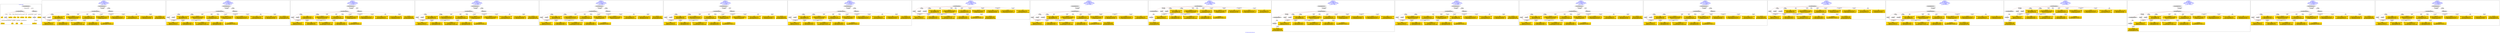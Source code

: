 digraph n0 {
fontcolor="blue"
remincross="true"
label="s15-s-detroit-institute-of-art.json"
subgraph cluster_0 {
label="1-correct model"
n2[style="filled",color="white",fillcolor="lightgray",label="CulturalHeritageObject1"];
n3[shape="plaintext",style="filled",fillcolor="gold",label="date"];
n4[style="filled",color="white",fillcolor="lightgray",label="Person1"];
n5[shape="plaintext",style="filled",fillcolor="gold",label="dimensions"];
n6[shape="plaintext",style="filled",fillcolor="gold",label="medium"];
n7[shape="plaintext",style="filled",fillcolor="gold",label="credit"];
n8[shape="plaintext",style="filled",fillcolor="gold",label="provenance"];
n9[shape="plaintext",style="filled",fillcolor="gold",label="title"];
n10[shape="plaintext",style="filled",fillcolor="gold",label="accession"];
n11[style="filled",color="white",fillcolor="lightgray",label="Concept1"];
n12[shape="plaintext",style="filled",fillcolor="gold",label="nationality"];
n13[shape="plaintext",style="filled",fillcolor="gold",label="birth"];
n14[shape="plaintext",style="filled",fillcolor="gold",label="death"];
n15[shape="plaintext",style="filled",fillcolor="gold",label="name"];
n16[style="filled",color="white",fillcolor="lightgray",label="EuropeanaAggregation1"];
n17[style="filled",color="white",fillcolor="lightgray",label="WebResource1"];
n18[shape="plaintext",style="filled",fillcolor="gold",label="imageURL"];
n19[shape="plaintext",style="filled",fillcolor="gold",label="classification"];
}
subgraph cluster_1 {
label="candidate 0\nlink coherence:1.0\nnode coherence:1.0\nconfidence:0.5859295209249857\nmapping score:0.6440277890262772\ncost:16.99987\n-precision:1.0-recall:1.0"
n21[style="filled",color="white",fillcolor="lightgray",label="CulturalHeritageObject1"];
n22[style="filled",color="white",fillcolor="lightgray",label="Person1"];
n23[style="filled",color="white",fillcolor="lightgray",label="Concept1"];
n24[style="filled",color="white",fillcolor="lightgray",label="EuropeanaAggregation1"];
n25[style="filled",color="white",fillcolor="lightgray",label="WebResource1"];
n26[shape="plaintext",style="filled",fillcolor="gold",label="date\n[CulturalHeritageObject,created,0.423]\n[Person,dateOfBirth,0.333]\n[Person,dateOfDeath,0.194]\n[CulturalHeritageObject,description,0.05]"];
n27[shape="plaintext",style="filled",fillcolor="gold",label="classification\n[Concept,prefLabel,0.791]\n[CulturalHeritageObject,description,0.171]\n[CulturalHeritageObject,provenance,0.037]"];
n28[shape="plaintext",style="filled",fillcolor="gold",label="dimensions\n[CulturalHeritageObject,extent,0.891]\n[CulturalHeritageObject,accessionNumber,0.049]\n[Person,nameOfThePerson,0.032]\n[WebResource,classLink,0.027]"];
n29[shape="plaintext",style="filled",fillcolor="gold",label="name\n[Person,nameOfThePerson,0.525]\n[Document,classLink,0.241]\n[WebResource,classLink,0.132]\n[CulturalHeritageObject,provenance,0.101]"];
n30[shape="plaintext",style="filled",fillcolor="gold",label="death\n[Person,dateOfDeath,0.345]\n[CulturalHeritageObject,created,0.344]\n[Person,dateOfBirth,0.264]\n[CulturalHeritageObject,provenance,0.047]"];
n31[shape="plaintext",style="filled",fillcolor="gold",label="medium\n[CulturalHeritageObject,medium,0.792]\n[Concept,prefLabel,0.153]\n[CulturalHeritageObject,description,0.048]\n[CulturalHeritageObject,extent,0.007]"];
n32[shape="plaintext",style="filled",fillcolor="gold",label="provenance\n[CulturalHeritageObject,provenance,0.536]\n[CulturalHeritageObject,description,0.211]\n[Document,classLink,0.133]\n[CulturalHeritageObject,title,0.12]"];
n33[shape="plaintext",style="filled",fillcolor="gold",label="nationality\n[Person,countryAssociatedWithThePerson,0.747]\n[Concept,prefLabel,0.148]\n[CulturalHeritageObject,description,0.056]\n[CulturalHeritageObject,provenance,0.049]"];
n34[shape="plaintext",style="filled",fillcolor="gold",label="birth\n[Person,dateOfBirth,0.628]\n[CulturalHeritageObject,created,0.235]\n[Person,dateOfDeath,0.085]\n[CulturalHeritageObject,description,0.051]"];
n35[shape="plaintext",style="filled",fillcolor="gold",label="accession\n[CulturalHeritageObject,extent,0.747]\n[CulturalHeritageObject,accessionNumber,0.194]\n[Person,nameOfThePerson,0.031]\n[CulturalHeritageObject,provenance,0.029]"];
n36[shape="plaintext",style="filled",fillcolor="gold",label="imageURL\n[WebResource,classLink,0.604]\n[Document,classLink,0.386]\n[Person,nameOfThePerson,0.005]\n[CulturalHeritageObject,title,0.005]"];
n37[shape="plaintext",style="filled",fillcolor="gold",label="credit\n[CulturalHeritageObject,provenance,0.785]\n[Document,classLink,0.075]\n[Person,nameOfThePerson,0.07]\n[CulturalHeritageObject,description,0.069]"];
n38[shape="plaintext",style="filled",fillcolor="gold",label="title\n[CulturalHeritageObject,title,0.355]\n[CulturalHeritageObject,description,0.248]\n[Document,classLink,0.236]\n[CulturalHeritageObject,provenance,0.161]"];
}
subgraph cluster_2 {
label="candidate 1\nlink coherence:1.0\nnode coherence:1.0\nconfidence:0.5859295209249857\nmapping score:0.6440277890262772\ncost:16.99988\n-precision:0.94-recall:0.94"
n40[style="filled",color="white",fillcolor="lightgray",label="CulturalHeritageObject1"];
n41[style="filled",color="white",fillcolor="lightgray",label="Person1"];
n42[style="filled",color="white",fillcolor="lightgray",label="Concept1"];
n43[style="filled",color="white",fillcolor="lightgray",label="EuropeanaAggregation1"];
n44[style="filled",color="white",fillcolor="lightgray",label="WebResource1"];
n45[shape="plaintext",style="filled",fillcolor="gold",label="date\n[CulturalHeritageObject,created,0.423]\n[Person,dateOfBirth,0.333]\n[Person,dateOfDeath,0.194]\n[CulturalHeritageObject,description,0.05]"];
n46[shape="plaintext",style="filled",fillcolor="gold",label="classification\n[Concept,prefLabel,0.791]\n[CulturalHeritageObject,description,0.171]\n[CulturalHeritageObject,provenance,0.037]"];
n47[shape="plaintext",style="filled",fillcolor="gold",label="dimensions\n[CulturalHeritageObject,extent,0.891]\n[CulturalHeritageObject,accessionNumber,0.049]\n[Person,nameOfThePerson,0.032]\n[WebResource,classLink,0.027]"];
n48[shape="plaintext",style="filled",fillcolor="gold",label="name\n[Person,nameOfThePerson,0.525]\n[Document,classLink,0.241]\n[WebResource,classLink,0.132]\n[CulturalHeritageObject,provenance,0.101]"];
n49[shape="plaintext",style="filled",fillcolor="gold",label="death\n[Person,dateOfDeath,0.345]\n[CulturalHeritageObject,created,0.344]\n[Person,dateOfBirth,0.264]\n[CulturalHeritageObject,provenance,0.047]"];
n50[shape="plaintext",style="filled",fillcolor="gold",label="medium\n[CulturalHeritageObject,medium,0.792]\n[Concept,prefLabel,0.153]\n[CulturalHeritageObject,description,0.048]\n[CulturalHeritageObject,extent,0.007]"];
n51[shape="plaintext",style="filled",fillcolor="gold",label="provenance\n[CulturalHeritageObject,provenance,0.536]\n[CulturalHeritageObject,description,0.211]\n[Document,classLink,0.133]\n[CulturalHeritageObject,title,0.12]"];
n52[shape="plaintext",style="filled",fillcolor="gold",label="nationality\n[Person,countryAssociatedWithThePerson,0.747]\n[Concept,prefLabel,0.148]\n[CulturalHeritageObject,description,0.056]\n[CulturalHeritageObject,provenance,0.049]"];
n53[shape="plaintext",style="filled",fillcolor="gold",label="birth\n[Person,dateOfBirth,0.628]\n[CulturalHeritageObject,created,0.235]\n[Person,dateOfDeath,0.085]\n[CulturalHeritageObject,description,0.051]"];
n54[shape="plaintext",style="filled",fillcolor="gold",label="accession\n[CulturalHeritageObject,extent,0.747]\n[CulturalHeritageObject,accessionNumber,0.194]\n[Person,nameOfThePerson,0.031]\n[CulturalHeritageObject,provenance,0.029]"];
n55[shape="plaintext",style="filled",fillcolor="gold",label="imageURL\n[WebResource,classLink,0.604]\n[Document,classLink,0.386]\n[Person,nameOfThePerson,0.005]\n[CulturalHeritageObject,title,0.005]"];
n56[shape="plaintext",style="filled",fillcolor="gold",label="credit\n[CulturalHeritageObject,provenance,0.785]\n[Document,classLink,0.075]\n[Person,nameOfThePerson,0.07]\n[CulturalHeritageObject,description,0.069]"];
n57[shape="plaintext",style="filled",fillcolor="gold",label="title\n[CulturalHeritageObject,title,0.355]\n[CulturalHeritageObject,description,0.248]\n[Document,classLink,0.236]\n[CulturalHeritageObject,provenance,0.161]"];
}
subgraph cluster_3 {
label="candidate 10\nlink coherence:1.0\nnode coherence:1.0\nconfidence:0.5683069040064489\nmapping score:0.6381535833867651\ncost:16.9999\n-precision:0.88-recall:0.88"
n59[style="filled",color="white",fillcolor="lightgray",label="CulturalHeritageObject1"];
n60[style="filled",color="white",fillcolor="lightgray",label="Person1"];
n61[style="filled",color="white",fillcolor="lightgray",label="Concept1"];
n62[style="filled",color="white",fillcolor="lightgray",label="EuropeanaAggregation1"];
n63[style="filled",color="white",fillcolor="lightgray",label="WebResource2"];
n64[shape="plaintext",style="filled",fillcolor="gold",label="imageURL\n[WebResource,classLink,0.604]\n[Document,classLink,0.386]\n[Person,nameOfThePerson,0.005]\n[CulturalHeritageObject,title,0.005]"];
n65[shape="plaintext",style="filled",fillcolor="gold",label="death\n[Person,dateOfDeath,0.345]\n[CulturalHeritageObject,created,0.344]\n[Person,dateOfBirth,0.264]\n[CulturalHeritageObject,provenance,0.047]"];
n66[shape="plaintext",style="filled",fillcolor="gold",label="classification\n[Concept,prefLabel,0.791]\n[CulturalHeritageObject,description,0.171]\n[CulturalHeritageObject,provenance,0.037]"];
n67[shape="plaintext",style="filled",fillcolor="gold",label="dimensions\n[CulturalHeritageObject,extent,0.891]\n[CulturalHeritageObject,accessionNumber,0.049]\n[Person,nameOfThePerson,0.032]\n[WebResource,classLink,0.027]"];
n68[shape="plaintext",style="filled",fillcolor="gold",label="name\n[Person,nameOfThePerson,0.525]\n[Document,classLink,0.241]\n[WebResource,classLink,0.132]\n[CulturalHeritageObject,provenance,0.101]"];
n69[shape="plaintext",style="filled",fillcolor="gold",label="date\n[CulturalHeritageObject,created,0.423]\n[Person,dateOfBirth,0.333]\n[Person,dateOfDeath,0.194]\n[CulturalHeritageObject,description,0.05]"];
n70[shape="plaintext",style="filled",fillcolor="gold",label="medium\n[CulturalHeritageObject,medium,0.792]\n[Concept,prefLabel,0.153]\n[CulturalHeritageObject,description,0.048]\n[CulturalHeritageObject,extent,0.007]"];
n71[shape="plaintext",style="filled",fillcolor="gold",label="provenance\n[CulturalHeritageObject,provenance,0.536]\n[CulturalHeritageObject,description,0.211]\n[Document,classLink,0.133]\n[CulturalHeritageObject,title,0.12]"];
n72[shape="plaintext",style="filled",fillcolor="gold",label="nationality\n[Person,countryAssociatedWithThePerson,0.747]\n[Concept,prefLabel,0.148]\n[CulturalHeritageObject,description,0.056]\n[CulturalHeritageObject,provenance,0.049]"];
n73[shape="plaintext",style="filled",fillcolor="gold",label="birth\n[Person,dateOfBirth,0.628]\n[CulturalHeritageObject,created,0.235]\n[Person,dateOfDeath,0.085]\n[CulturalHeritageObject,description,0.051]"];
n74[shape="plaintext",style="filled",fillcolor="gold",label="accession\n[CulturalHeritageObject,extent,0.747]\n[CulturalHeritageObject,accessionNumber,0.194]\n[Person,nameOfThePerson,0.031]\n[CulturalHeritageObject,provenance,0.029]"];
n75[shape="plaintext",style="filled",fillcolor="gold",label="credit\n[CulturalHeritageObject,provenance,0.785]\n[Document,classLink,0.075]\n[Person,nameOfThePerson,0.07]\n[CulturalHeritageObject,description,0.069]"];
n76[shape="plaintext",style="filled",fillcolor="gold",label="title\n[CulturalHeritageObject,title,0.355]\n[CulturalHeritageObject,description,0.248]\n[Document,classLink,0.236]\n[CulturalHeritageObject,provenance,0.161]"];
}
subgraph cluster_4 {
label="candidate 11\nlink coherence:1.0\nnode coherence:1.0\nconfidence:0.5637617204594065\nmapping score:0.6366385222044175\ncost:16.99987\n-precision:0.88-recall:0.88"
n78[style="filled",color="white",fillcolor="lightgray",label="CulturalHeritageObject1"];
n79[style="filled",color="white",fillcolor="lightgray",label="Person1"];
n80[style="filled",color="white",fillcolor="lightgray",label="Concept1"];
n81[style="filled",color="white",fillcolor="lightgray",label="EuropeanaAggregation1"];
n82[style="filled",color="white",fillcolor="lightgray",label="WebResource1"];
n83[shape="plaintext",style="filled",fillcolor="gold",label="date\n[CulturalHeritageObject,created,0.423]\n[Person,dateOfBirth,0.333]\n[Person,dateOfDeath,0.194]\n[CulturalHeritageObject,description,0.05]"];
n84[shape="plaintext",style="filled",fillcolor="gold",label="classification\n[Concept,prefLabel,0.791]\n[CulturalHeritageObject,description,0.171]\n[CulturalHeritageObject,provenance,0.037]"];
n85[shape="plaintext",style="filled",fillcolor="gold",label="accession\n[CulturalHeritageObject,extent,0.747]\n[CulturalHeritageObject,accessionNumber,0.194]\n[Person,nameOfThePerson,0.031]\n[CulturalHeritageObject,provenance,0.029]"];
n86[shape="plaintext",style="filled",fillcolor="gold",label="name\n[Person,nameOfThePerson,0.525]\n[Document,classLink,0.241]\n[WebResource,classLink,0.132]\n[CulturalHeritageObject,provenance,0.101]"];
n87[shape="plaintext",style="filled",fillcolor="gold",label="death\n[Person,dateOfDeath,0.345]\n[CulturalHeritageObject,created,0.344]\n[Person,dateOfBirth,0.264]\n[CulturalHeritageObject,provenance,0.047]"];
n88[shape="plaintext",style="filled",fillcolor="gold",label="medium\n[CulturalHeritageObject,medium,0.792]\n[Concept,prefLabel,0.153]\n[CulturalHeritageObject,description,0.048]\n[CulturalHeritageObject,extent,0.007]"];
n89[shape="plaintext",style="filled",fillcolor="gold",label="provenance\n[CulturalHeritageObject,provenance,0.536]\n[CulturalHeritageObject,description,0.211]\n[Document,classLink,0.133]\n[CulturalHeritageObject,title,0.12]"];
n90[shape="plaintext",style="filled",fillcolor="gold",label="nationality\n[Person,countryAssociatedWithThePerson,0.747]\n[Concept,prefLabel,0.148]\n[CulturalHeritageObject,description,0.056]\n[CulturalHeritageObject,provenance,0.049]"];
n91[shape="plaintext",style="filled",fillcolor="gold",label="birth\n[Person,dateOfBirth,0.628]\n[CulturalHeritageObject,created,0.235]\n[Person,dateOfDeath,0.085]\n[CulturalHeritageObject,description,0.051]"];
n92[shape="plaintext",style="filled",fillcolor="gold",label="dimensions\n[CulturalHeritageObject,extent,0.891]\n[CulturalHeritageObject,accessionNumber,0.049]\n[Person,nameOfThePerson,0.032]\n[WebResource,classLink,0.027]"];
n93[shape="plaintext",style="filled",fillcolor="gold",label="imageURL\n[WebResource,classLink,0.604]\n[Document,classLink,0.386]\n[Person,nameOfThePerson,0.005]\n[CulturalHeritageObject,title,0.005]"];
n94[shape="plaintext",style="filled",fillcolor="gold",label="credit\n[CulturalHeritageObject,provenance,0.785]\n[Document,classLink,0.075]\n[Person,nameOfThePerson,0.07]\n[CulturalHeritageObject,description,0.069]"];
n95[shape="plaintext",style="filled",fillcolor="gold",label="title\n[CulturalHeritageObject,title,0.355]\n[CulturalHeritageObject,description,0.248]\n[Document,classLink,0.236]\n[CulturalHeritageObject,provenance,0.161]"];
}
subgraph cluster_5 {
label="candidate 12\nlink coherence:1.0\nnode coherence:1.0\nconfidence:0.5637617204594065\nmapping score:0.6366385222044175\ncost:16.99988\n-precision:0.82-recall:0.82"
n97[style="filled",color="white",fillcolor="lightgray",label="CulturalHeritageObject1"];
n98[style="filled",color="white",fillcolor="lightgray",label="Person1"];
n99[style="filled",color="white",fillcolor="lightgray",label="Concept1"];
n100[style="filled",color="white",fillcolor="lightgray",label="EuropeanaAggregation1"];
n101[style="filled",color="white",fillcolor="lightgray",label="WebResource1"];
n102[shape="plaintext",style="filled",fillcolor="gold",label="date\n[CulturalHeritageObject,created,0.423]\n[Person,dateOfBirth,0.333]\n[Person,dateOfDeath,0.194]\n[CulturalHeritageObject,description,0.05]"];
n103[shape="plaintext",style="filled",fillcolor="gold",label="classification\n[Concept,prefLabel,0.791]\n[CulturalHeritageObject,description,0.171]\n[CulturalHeritageObject,provenance,0.037]"];
n104[shape="plaintext",style="filled",fillcolor="gold",label="accession\n[CulturalHeritageObject,extent,0.747]\n[CulturalHeritageObject,accessionNumber,0.194]\n[Person,nameOfThePerson,0.031]\n[CulturalHeritageObject,provenance,0.029]"];
n105[shape="plaintext",style="filled",fillcolor="gold",label="name\n[Person,nameOfThePerson,0.525]\n[Document,classLink,0.241]\n[WebResource,classLink,0.132]\n[CulturalHeritageObject,provenance,0.101]"];
n106[shape="plaintext",style="filled",fillcolor="gold",label="death\n[Person,dateOfDeath,0.345]\n[CulturalHeritageObject,created,0.344]\n[Person,dateOfBirth,0.264]\n[CulturalHeritageObject,provenance,0.047]"];
n107[shape="plaintext",style="filled",fillcolor="gold",label="medium\n[CulturalHeritageObject,medium,0.792]\n[Concept,prefLabel,0.153]\n[CulturalHeritageObject,description,0.048]\n[CulturalHeritageObject,extent,0.007]"];
n108[shape="plaintext",style="filled",fillcolor="gold",label="provenance\n[CulturalHeritageObject,provenance,0.536]\n[CulturalHeritageObject,description,0.211]\n[Document,classLink,0.133]\n[CulturalHeritageObject,title,0.12]"];
n109[shape="plaintext",style="filled",fillcolor="gold",label="nationality\n[Person,countryAssociatedWithThePerson,0.747]\n[Concept,prefLabel,0.148]\n[CulturalHeritageObject,description,0.056]\n[CulturalHeritageObject,provenance,0.049]"];
n110[shape="plaintext",style="filled",fillcolor="gold",label="birth\n[Person,dateOfBirth,0.628]\n[CulturalHeritageObject,created,0.235]\n[Person,dateOfDeath,0.085]\n[CulturalHeritageObject,description,0.051]"];
n111[shape="plaintext",style="filled",fillcolor="gold",label="dimensions\n[CulturalHeritageObject,extent,0.891]\n[CulturalHeritageObject,accessionNumber,0.049]\n[Person,nameOfThePerson,0.032]\n[WebResource,classLink,0.027]"];
n112[shape="plaintext",style="filled",fillcolor="gold",label="imageURL\n[WebResource,classLink,0.604]\n[Document,classLink,0.386]\n[Person,nameOfThePerson,0.005]\n[CulturalHeritageObject,title,0.005]"];
n113[shape="plaintext",style="filled",fillcolor="gold",label="credit\n[CulturalHeritageObject,provenance,0.785]\n[Document,classLink,0.075]\n[Person,nameOfThePerson,0.07]\n[CulturalHeritageObject,description,0.069]"];
n114[shape="plaintext",style="filled",fillcolor="gold",label="title\n[CulturalHeritageObject,title,0.355]\n[CulturalHeritageObject,description,0.248]\n[Document,classLink,0.236]\n[CulturalHeritageObject,provenance,0.161]"];
}
subgraph cluster_6 {
label="candidate 13\nlink coherence:1.0\nnode coherence:1.0\nconfidence:0.5637617204594065\nmapping score:0.6366385222044175\ncost:16.9999\n-precision:0.88-recall:0.88"
n116[style="filled",color="white",fillcolor="lightgray",label="CulturalHeritageObject1"];
n117[style="filled",color="white",fillcolor="lightgray",label="Person1"];
n118[style="filled",color="white",fillcolor="lightgray",label="Concept1"];
n119[style="filled",color="white",fillcolor="lightgray",label="EuropeanaAggregation1"];
n120[style="filled",color="white",fillcolor="lightgray",label="WebResource2"];
n121[shape="plaintext",style="filled",fillcolor="gold",label="imageURL\n[WebResource,classLink,0.604]\n[Document,classLink,0.386]\n[Person,nameOfThePerson,0.005]\n[CulturalHeritageObject,title,0.005]"];
n122[shape="plaintext",style="filled",fillcolor="gold",label="date\n[CulturalHeritageObject,created,0.423]\n[Person,dateOfBirth,0.333]\n[Person,dateOfDeath,0.194]\n[CulturalHeritageObject,description,0.05]"];
n123[shape="plaintext",style="filled",fillcolor="gold",label="classification\n[Concept,prefLabel,0.791]\n[CulturalHeritageObject,description,0.171]\n[CulturalHeritageObject,provenance,0.037]"];
n124[shape="plaintext",style="filled",fillcolor="gold",label="accession\n[CulturalHeritageObject,extent,0.747]\n[CulturalHeritageObject,accessionNumber,0.194]\n[Person,nameOfThePerson,0.031]\n[CulturalHeritageObject,provenance,0.029]"];
n125[shape="plaintext",style="filled",fillcolor="gold",label="name\n[Person,nameOfThePerson,0.525]\n[Document,classLink,0.241]\n[WebResource,classLink,0.132]\n[CulturalHeritageObject,provenance,0.101]"];
n126[shape="plaintext",style="filled",fillcolor="gold",label="death\n[Person,dateOfDeath,0.345]\n[CulturalHeritageObject,created,0.344]\n[Person,dateOfBirth,0.264]\n[CulturalHeritageObject,provenance,0.047]"];
n127[shape="plaintext",style="filled",fillcolor="gold",label="medium\n[CulturalHeritageObject,medium,0.792]\n[Concept,prefLabel,0.153]\n[CulturalHeritageObject,description,0.048]\n[CulturalHeritageObject,extent,0.007]"];
n128[shape="plaintext",style="filled",fillcolor="gold",label="provenance\n[CulturalHeritageObject,provenance,0.536]\n[CulturalHeritageObject,description,0.211]\n[Document,classLink,0.133]\n[CulturalHeritageObject,title,0.12]"];
n129[shape="plaintext",style="filled",fillcolor="gold",label="nationality\n[Person,countryAssociatedWithThePerson,0.747]\n[Concept,prefLabel,0.148]\n[CulturalHeritageObject,description,0.056]\n[CulturalHeritageObject,provenance,0.049]"];
n130[shape="plaintext",style="filled",fillcolor="gold",label="birth\n[Person,dateOfBirth,0.628]\n[CulturalHeritageObject,created,0.235]\n[Person,dateOfDeath,0.085]\n[CulturalHeritageObject,description,0.051]"];
n131[shape="plaintext",style="filled",fillcolor="gold",label="dimensions\n[CulturalHeritageObject,extent,0.891]\n[CulturalHeritageObject,accessionNumber,0.049]\n[Person,nameOfThePerson,0.032]\n[WebResource,classLink,0.027]"];
n132[shape="plaintext",style="filled",fillcolor="gold",label="credit\n[CulturalHeritageObject,provenance,0.785]\n[Document,classLink,0.075]\n[Person,nameOfThePerson,0.07]\n[CulturalHeritageObject,description,0.069]"];
n133[shape="plaintext",style="filled",fillcolor="gold",label="title\n[CulturalHeritageObject,title,0.355]\n[CulturalHeritageObject,description,0.248]\n[Document,classLink,0.236]\n[CulturalHeritageObject,provenance,0.161]"];
}
subgraph cluster_7 {
label="candidate 14\nlink coherence:1.0\nnode coherence:1.0\nconfidence:0.5609937563333058\nmapping score:0.6357158674957173\ncost:16.99988\n-precision:0.88-recall:0.88"
n135[style="filled",color="white",fillcolor="lightgray",label="CulturalHeritageObject1"];
n136[style="filled",color="white",fillcolor="lightgray",label="Person1"];
n137[style="filled",color="white",fillcolor="lightgray",label="Concept1"];
n138[style="filled",color="white",fillcolor="lightgray",label="EuropeanaAggregation1"];
n139[style="filled",color="white",fillcolor="lightgray",label="WebResource1"];
n140[shape="plaintext",style="filled",fillcolor="gold",label="date\n[CulturalHeritageObject,created,0.423]\n[Person,dateOfBirth,0.333]\n[Person,dateOfDeath,0.194]\n[CulturalHeritageObject,description,0.05]"];
n141[shape="plaintext",style="filled",fillcolor="gold",label="classification\n[Concept,prefLabel,0.791]\n[CulturalHeritageObject,description,0.171]\n[CulturalHeritageObject,provenance,0.037]"];
n142[shape="plaintext",style="filled",fillcolor="gold",label="dimensions\n[CulturalHeritageObject,extent,0.891]\n[CulturalHeritageObject,accessionNumber,0.049]\n[Person,nameOfThePerson,0.032]\n[WebResource,classLink,0.027]"];
n143[shape="plaintext",style="filled",fillcolor="gold",label="name\n[Person,nameOfThePerson,0.525]\n[Document,classLink,0.241]\n[WebResource,classLink,0.132]\n[CulturalHeritageObject,provenance,0.101]"];
n144[shape="plaintext",style="filled",fillcolor="gold",label="death\n[Person,dateOfDeath,0.345]\n[CulturalHeritageObject,created,0.344]\n[Person,dateOfBirth,0.264]\n[CulturalHeritageObject,provenance,0.047]"];
n145[shape="plaintext",style="filled",fillcolor="gold",label="medium\n[CulturalHeritageObject,medium,0.792]\n[Concept,prefLabel,0.153]\n[CulturalHeritageObject,description,0.048]\n[CulturalHeritageObject,extent,0.007]"];
n146[shape="plaintext",style="filled",fillcolor="gold",label="provenance\n[CulturalHeritageObject,provenance,0.536]\n[CulturalHeritageObject,description,0.211]\n[Document,classLink,0.133]\n[CulturalHeritageObject,title,0.12]"];
n147[shape="plaintext",style="filled",fillcolor="gold",label="nationality\n[Person,countryAssociatedWithThePerson,0.747]\n[Concept,prefLabel,0.148]\n[CulturalHeritageObject,description,0.056]\n[CulturalHeritageObject,provenance,0.049]"];
n148[shape="plaintext",style="filled",fillcolor="gold",label="birth\n[Person,dateOfBirth,0.628]\n[CulturalHeritageObject,created,0.235]\n[Person,dateOfDeath,0.085]\n[CulturalHeritageObject,description,0.051]"];
n149[shape="plaintext",style="filled",fillcolor="gold",label="accession\n[CulturalHeritageObject,extent,0.747]\n[CulturalHeritageObject,accessionNumber,0.194]\n[Person,nameOfThePerson,0.031]\n[CulturalHeritageObject,provenance,0.029]"];
n150[shape="plaintext",style="filled",fillcolor="gold",label="imageURL\n[WebResource,classLink,0.604]\n[Document,classLink,0.386]\n[Person,nameOfThePerson,0.005]\n[CulturalHeritageObject,title,0.005]"];
n151[shape="plaintext",style="filled",fillcolor="gold",label="credit\n[CulturalHeritageObject,provenance,0.785]\n[Document,classLink,0.075]\n[Person,nameOfThePerson,0.07]\n[CulturalHeritageObject,description,0.069]"];
n152[shape="plaintext",style="filled",fillcolor="gold",label="title\n[CulturalHeritageObject,title,0.355]\n[CulturalHeritageObject,description,0.248]\n[Document,classLink,0.236]\n[CulturalHeritageObject,provenance,0.161]"];
}
subgraph cluster_8 {
label="candidate 15\nlink coherence:1.0\nnode coherence:1.0\nconfidence:0.5608807079869125\nmapping score:0.6356781847135862\ncost:15.99994\n-precision:0.75-recall:0.71"
n154[style="filled",color="white",fillcolor="lightgray",label="CulturalHeritageObject1"];
n155[style="filled",color="white",fillcolor="lightgray",label="Person1"];
n156[style="filled",color="white",fillcolor="lightgray",label="Concept1"];
n157[style="filled",color="white",fillcolor="lightgray",label="Document1"];
n158[shape="plaintext",style="filled",fillcolor="gold",label="date\n[CulturalHeritageObject,created,0.423]\n[Person,dateOfBirth,0.333]\n[Person,dateOfDeath,0.194]\n[CulturalHeritageObject,description,0.05]"];
n159[shape="plaintext",style="filled",fillcolor="gold",label="classification\n[Concept,prefLabel,0.791]\n[CulturalHeritageObject,description,0.171]\n[CulturalHeritageObject,provenance,0.037]"];
n160[shape="plaintext",style="filled",fillcolor="gold",label="dimensions\n[CulturalHeritageObject,extent,0.891]\n[CulturalHeritageObject,accessionNumber,0.049]\n[Person,nameOfThePerson,0.032]\n[WebResource,classLink,0.027]"];
n161[shape="plaintext",style="filled",fillcolor="gold",label="name\n[Person,nameOfThePerson,0.525]\n[Document,classLink,0.241]\n[WebResource,classLink,0.132]\n[CulturalHeritageObject,provenance,0.101]"];
n162[shape="plaintext",style="filled",fillcolor="gold",label="death\n[Person,dateOfDeath,0.345]\n[CulturalHeritageObject,created,0.344]\n[Person,dateOfBirth,0.264]\n[CulturalHeritageObject,provenance,0.047]"];
n163[shape="plaintext",style="filled",fillcolor="gold",label="medium\n[CulturalHeritageObject,medium,0.792]\n[Concept,prefLabel,0.153]\n[CulturalHeritageObject,description,0.048]\n[CulturalHeritageObject,extent,0.007]"];
n164[shape="plaintext",style="filled",fillcolor="gold",label="provenance\n[CulturalHeritageObject,provenance,0.536]\n[CulturalHeritageObject,description,0.211]\n[Document,classLink,0.133]\n[CulturalHeritageObject,title,0.12]"];
n165[shape="plaintext",style="filled",fillcolor="gold",label="imageURL\n[WebResource,classLink,0.604]\n[Document,classLink,0.386]\n[Person,nameOfThePerson,0.005]\n[CulturalHeritageObject,title,0.005]"];
n166[shape="plaintext",style="filled",fillcolor="gold",label="title\n[CulturalHeritageObject,title,0.355]\n[CulturalHeritageObject,description,0.248]\n[Document,classLink,0.236]\n[CulturalHeritageObject,provenance,0.161]"];
n167[shape="plaintext",style="filled",fillcolor="gold",label="nationality\n[Person,countryAssociatedWithThePerson,0.747]\n[Concept,prefLabel,0.148]\n[CulturalHeritageObject,description,0.056]\n[CulturalHeritageObject,provenance,0.049]"];
n168[shape="plaintext",style="filled",fillcolor="gold",label="birth\n[Person,dateOfBirth,0.628]\n[CulturalHeritageObject,created,0.235]\n[Person,dateOfDeath,0.085]\n[CulturalHeritageObject,description,0.051]"];
n169[shape="plaintext",style="filled",fillcolor="gold",label="accession\n[CulturalHeritageObject,extent,0.747]\n[CulturalHeritageObject,accessionNumber,0.194]\n[Person,nameOfThePerson,0.031]\n[CulturalHeritageObject,provenance,0.029]"];
n170[shape="plaintext",style="filled",fillcolor="gold",label="credit\n[CulturalHeritageObject,provenance,0.785]\n[Document,classLink,0.075]\n[Person,nameOfThePerson,0.07]\n[CulturalHeritageObject,description,0.069]"];
}
subgraph cluster_9 {
label="candidate 16\nlink coherence:1.0\nnode coherence:1.0\nconfidence:0.5608807079869125\nmapping score:0.6356781847135862\ncost:16.99991\n-precision:0.76-recall:0.76"
n172[style="filled",color="white",fillcolor="lightgray",label="CulturalHeritageObject1"];
n173[style="filled",color="white",fillcolor="lightgray",label="Person1"];
n174[style="filled",color="white",fillcolor="lightgray",label="Concept1"];
n175[style="filled",color="white",fillcolor="lightgray",label="Document1"];
n176[style="filled",color="white",fillcolor="lightgray",label="EuropeanaAggregation1"];
n177[shape="plaintext",style="filled",fillcolor="gold",label="date\n[CulturalHeritageObject,created,0.423]\n[Person,dateOfBirth,0.333]\n[Person,dateOfDeath,0.194]\n[CulturalHeritageObject,description,0.05]"];
n178[shape="plaintext",style="filled",fillcolor="gold",label="classification\n[Concept,prefLabel,0.791]\n[CulturalHeritageObject,description,0.171]\n[CulturalHeritageObject,provenance,0.037]"];
n179[shape="plaintext",style="filled",fillcolor="gold",label="dimensions\n[CulturalHeritageObject,extent,0.891]\n[CulturalHeritageObject,accessionNumber,0.049]\n[Person,nameOfThePerson,0.032]\n[WebResource,classLink,0.027]"];
n180[shape="plaintext",style="filled",fillcolor="gold",label="name\n[Person,nameOfThePerson,0.525]\n[Document,classLink,0.241]\n[WebResource,classLink,0.132]\n[CulturalHeritageObject,provenance,0.101]"];
n181[shape="plaintext",style="filled",fillcolor="gold",label="death\n[Person,dateOfDeath,0.345]\n[CulturalHeritageObject,created,0.344]\n[Person,dateOfBirth,0.264]\n[CulturalHeritageObject,provenance,0.047]"];
n182[shape="plaintext",style="filled",fillcolor="gold",label="medium\n[CulturalHeritageObject,medium,0.792]\n[Concept,prefLabel,0.153]\n[CulturalHeritageObject,description,0.048]\n[CulturalHeritageObject,extent,0.007]"];
n183[shape="plaintext",style="filled",fillcolor="gold",label="provenance\n[CulturalHeritageObject,provenance,0.536]\n[CulturalHeritageObject,description,0.211]\n[Document,classLink,0.133]\n[CulturalHeritageObject,title,0.12]"];
n184[shape="plaintext",style="filled",fillcolor="gold",label="imageURL\n[WebResource,classLink,0.604]\n[Document,classLink,0.386]\n[Person,nameOfThePerson,0.005]\n[CulturalHeritageObject,title,0.005]"];
n185[shape="plaintext",style="filled",fillcolor="gold",label="title\n[CulturalHeritageObject,title,0.355]\n[CulturalHeritageObject,description,0.248]\n[Document,classLink,0.236]\n[CulturalHeritageObject,provenance,0.161]"];
n186[shape="plaintext",style="filled",fillcolor="gold",label="nationality\n[Person,countryAssociatedWithThePerson,0.747]\n[Concept,prefLabel,0.148]\n[CulturalHeritageObject,description,0.056]\n[CulturalHeritageObject,provenance,0.049]"];
n187[shape="plaintext",style="filled",fillcolor="gold",label="birth\n[Person,dateOfBirth,0.628]\n[CulturalHeritageObject,created,0.235]\n[Person,dateOfDeath,0.085]\n[CulturalHeritageObject,description,0.051]"];
n188[shape="plaintext",style="filled",fillcolor="gold",label="accession\n[CulturalHeritageObject,extent,0.747]\n[CulturalHeritageObject,accessionNumber,0.194]\n[Person,nameOfThePerson,0.031]\n[CulturalHeritageObject,provenance,0.029]"];
n189[shape="plaintext",style="filled",fillcolor="gold",label="credit\n[CulturalHeritageObject,provenance,0.785]\n[Document,classLink,0.075]\n[Person,nameOfThePerson,0.07]\n[CulturalHeritageObject,description,0.069]"];
}
subgraph cluster_10 {
label="candidate 17\nlink coherence:1.0\nnode coherence:1.0\nconfidence:0.5608807079869125\nmapping score:0.6356781847135862\ncost:16.99993\n-precision:0.71-recall:0.71"
n191[style="filled",color="white",fillcolor="lightgray",label="CulturalHeritageObject1"];
n192[style="filled",color="white",fillcolor="lightgray",label="CulturalHeritageObject2"];
n193[style="filled",color="white",fillcolor="lightgray",label="Person1"];
n194[style="filled",color="white",fillcolor="lightgray",label="Concept1"];
n195[style="filled",color="white",fillcolor="lightgray",label="Document2"];
n196[shape="plaintext",style="filled",fillcolor="gold",label="date\n[CulturalHeritageObject,created,0.423]\n[Person,dateOfBirth,0.333]\n[Person,dateOfDeath,0.194]\n[CulturalHeritageObject,description,0.05]"];
n197[shape="plaintext",style="filled",fillcolor="gold",label="classification\n[Concept,prefLabel,0.791]\n[CulturalHeritageObject,description,0.171]\n[CulturalHeritageObject,provenance,0.037]"];
n198[shape="plaintext",style="filled",fillcolor="gold",label="dimensions\n[CulturalHeritageObject,extent,0.891]\n[CulturalHeritageObject,accessionNumber,0.049]\n[Person,nameOfThePerson,0.032]\n[WebResource,classLink,0.027]"];
n199[shape="plaintext",style="filled",fillcolor="gold",label="name\n[Person,nameOfThePerson,0.525]\n[Document,classLink,0.241]\n[WebResource,classLink,0.132]\n[CulturalHeritageObject,provenance,0.101]"];
n200[shape="plaintext",style="filled",fillcolor="gold",label="death\n[Person,dateOfDeath,0.345]\n[CulturalHeritageObject,created,0.344]\n[Person,dateOfBirth,0.264]\n[CulturalHeritageObject,provenance,0.047]"];
n201[shape="plaintext",style="filled",fillcolor="gold",label="medium\n[CulturalHeritageObject,medium,0.792]\n[Concept,prefLabel,0.153]\n[CulturalHeritageObject,description,0.048]\n[CulturalHeritageObject,extent,0.007]"];
n202[shape="plaintext",style="filled",fillcolor="gold",label="provenance\n[CulturalHeritageObject,provenance,0.536]\n[CulturalHeritageObject,description,0.211]\n[Document,classLink,0.133]\n[CulturalHeritageObject,title,0.12]"];
n203[shape="plaintext",style="filled",fillcolor="gold",label="title\n[CulturalHeritageObject,title,0.355]\n[CulturalHeritageObject,description,0.248]\n[Document,classLink,0.236]\n[CulturalHeritageObject,provenance,0.161]"];
n204[shape="plaintext",style="filled",fillcolor="gold",label="nationality\n[Person,countryAssociatedWithThePerson,0.747]\n[Concept,prefLabel,0.148]\n[CulturalHeritageObject,description,0.056]\n[CulturalHeritageObject,provenance,0.049]"];
n205[shape="plaintext",style="filled",fillcolor="gold",label="birth\n[Person,dateOfBirth,0.628]\n[CulturalHeritageObject,created,0.235]\n[Person,dateOfDeath,0.085]\n[CulturalHeritageObject,description,0.051]"];
n206[shape="plaintext",style="filled",fillcolor="gold",label="imageURL\n[WebResource,classLink,0.604]\n[Document,classLink,0.386]\n[Person,nameOfThePerson,0.005]\n[CulturalHeritageObject,title,0.005]"];
n207[shape="plaintext",style="filled",fillcolor="gold",label="accession\n[CulturalHeritageObject,extent,0.747]\n[CulturalHeritageObject,accessionNumber,0.194]\n[Person,nameOfThePerson,0.031]\n[CulturalHeritageObject,provenance,0.029]"];
n208[shape="plaintext",style="filled",fillcolor="gold",label="credit\n[CulturalHeritageObject,provenance,0.785]\n[Document,classLink,0.075]\n[Person,nameOfThePerson,0.07]\n[CulturalHeritageObject,description,0.069]"];
}
subgraph cluster_11 {
label="candidate 18\nlink coherence:1.0\nnode coherence:1.0\nconfidence:0.5608807079869125\nmapping score:0.6356781847135862\ncost:17.9999\n-precision:0.72-recall:0.76"
n210[style="filled",color="white",fillcolor="lightgray",label="CulturalHeritageObject1"];
n211[style="filled",color="white",fillcolor="lightgray",label="CulturalHeritageObject2"];
n212[style="filled",color="white",fillcolor="lightgray",label="Person1"];
n213[style="filled",color="white",fillcolor="lightgray",label="Concept1"];
n214[style="filled",color="white",fillcolor="lightgray",label="Document2"];
n215[style="filled",color="white",fillcolor="lightgray",label="EuropeanaAggregation1"];
n216[shape="plaintext",style="filled",fillcolor="gold",label="date\n[CulturalHeritageObject,created,0.423]\n[Person,dateOfBirth,0.333]\n[Person,dateOfDeath,0.194]\n[CulturalHeritageObject,description,0.05]"];
n217[shape="plaintext",style="filled",fillcolor="gold",label="classification\n[Concept,prefLabel,0.791]\n[CulturalHeritageObject,description,0.171]\n[CulturalHeritageObject,provenance,0.037]"];
n218[shape="plaintext",style="filled",fillcolor="gold",label="dimensions\n[CulturalHeritageObject,extent,0.891]\n[CulturalHeritageObject,accessionNumber,0.049]\n[Person,nameOfThePerson,0.032]\n[WebResource,classLink,0.027]"];
n219[shape="plaintext",style="filled",fillcolor="gold",label="name\n[Person,nameOfThePerson,0.525]\n[Document,classLink,0.241]\n[WebResource,classLink,0.132]\n[CulturalHeritageObject,provenance,0.101]"];
n220[shape="plaintext",style="filled",fillcolor="gold",label="death\n[Person,dateOfDeath,0.345]\n[CulturalHeritageObject,created,0.344]\n[Person,dateOfBirth,0.264]\n[CulturalHeritageObject,provenance,0.047]"];
n221[shape="plaintext",style="filled",fillcolor="gold",label="medium\n[CulturalHeritageObject,medium,0.792]\n[Concept,prefLabel,0.153]\n[CulturalHeritageObject,description,0.048]\n[CulturalHeritageObject,extent,0.007]"];
n222[shape="plaintext",style="filled",fillcolor="gold",label="provenance\n[CulturalHeritageObject,provenance,0.536]\n[CulturalHeritageObject,description,0.211]\n[Document,classLink,0.133]\n[CulturalHeritageObject,title,0.12]"];
n223[shape="plaintext",style="filled",fillcolor="gold",label="title\n[CulturalHeritageObject,title,0.355]\n[CulturalHeritageObject,description,0.248]\n[Document,classLink,0.236]\n[CulturalHeritageObject,provenance,0.161]"];
n224[shape="plaintext",style="filled",fillcolor="gold",label="nationality\n[Person,countryAssociatedWithThePerson,0.747]\n[Concept,prefLabel,0.148]\n[CulturalHeritageObject,description,0.056]\n[CulturalHeritageObject,provenance,0.049]"];
n225[shape="plaintext",style="filled",fillcolor="gold",label="birth\n[Person,dateOfBirth,0.628]\n[CulturalHeritageObject,created,0.235]\n[Person,dateOfDeath,0.085]\n[CulturalHeritageObject,description,0.051]"];
n226[shape="plaintext",style="filled",fillcolor="gold",label="imageURL\n[WebResource,classLink,0.604]\n[Document,classLink,0.386]\n[Person,nameOfThePerson,0.005]\n[CulturalHeritageObject,title,0.005]"];
n227[shape="plaintext",style="filled",fillcolor="gold",label="accession\n[CulturalHeritageObject,extent,0.747]\n[CulturalHeritageObject,accessionNumber,0.194]\n[Person,nameOfThePerson,0.031]\n[CulturalHeritageObject,provenance,0.029]"];
n228[shape="plaintext",style="filled",fillcolor="gold",label="credit\n[CulturalHeritageObject,provenance,0.785]\n[Document,classLink,0.075]\n[Person,nameOfThePerson,0.07]\n[CulturalHeritageObject,description,0.069]"];
}
subgraph cluster_12 {
label="candidate 19\nlink coherence:1.0\nnode coherence:1.0\nconfidence:0.557252847287282\nmapping score:0.6344688978137093\ncost:16.99988\n-precision:0.88-recall:0.88"
n230[style="filled",color="white",fillcolor="lightgray",label="CulturalHeritageObject1"];
n231[style="filled",color="white",fillcolor="lightgray",label="Person1"];
n232[style="filled",color="white",fillcolor="lightgray",label="Concept1"];
n233[style="filled",color="white",fillcolor="lightgray",label="EuropeanaAggregation1"];
n234[style="filled",color="white",fillcolor="lightgray",label="WebResource1"];
n235[shape="plaintext",style="filled",fillcolor="gold",label="classification\n[Concept,prefLabel,0.791]\n[CulturalHeritageObject,description,0.171]\n[CulturalHeritageObject,provenance,0.037]"];
n236[shape="plaintext",style="filled",fillcolor="gold",label="dimensions\n[CulturalHeritageObject,extent,0.891]\n[CulturalHeritageObject,accessionNumber,0.049]\n[Person,nameOfThePerson,0.032]\n[WebResource,classLink,0.027]"];
n237[shape="plaintext",style="filled",fillcolor="gold",label="name\n[Person,nameOfThePerson,0.525]\n[Document,classLink,0.241]\n[WebResource,classLink,0.132]\n[CulturalHeritageObject,provenance,0.101]"];
n238[shape="plaintext",style="filled",fillcolor="gold",label="death\n[Person,dateOfDeath,0.345]\n[CulturalHeritageObject,created,0.344]\n[Person,dateOfBirth,0.264]\n[CulturalHeritageObject,provenance,0.047]"];
n239[shape="plaintext",style="filled",fillcolor="gold",label="medium\n[CulturalHeritageObject,medium,0.792]\n[Concept,prefLabel,0.153]\n[CulturalHeritageObject,description,0.048]\n[CulturalHeritageObject,extent,0.007]"];
n240[shape="plaintext",style="filled",fillcolor="gold",label="provenance\n[CulturalHeritageObject,provenance,0.536]\n[CulturalHeritageObject,description,0.211]\n[Document,classLink,0.133]\n[CulturalHeritageObject,title,0.12]"];
n241[shape="plaintext",style="filled",fillcolor="gold",label="date\n[CulturalHeritageObject,created,0.423]\n[Person,dateOfBirth,0.333]\n[Person,dateOfDeath,0.194]\n[CulturalHeritageObject,description,0.05]"];
n242[shape="plaintext",style="filled",fillcolor="gold",label="nationality\n[Person,countryAssociatedWithThePerson,0.747]\n[Concept,prefLabel,0.148]\n[CulturalHeritageObject,description,0.056]\n[CulturalHeritageObject,provenance,0.049]"];
n243[shape="plaintext",style="filled",fillcolor="gold",label="birth\n[Person,dateOfBirth,0.628]\n[CulturalHeritageObject,created,0.235]\n[Person,dateOfDeath,0.085]\n[CulturalHeritageObject,description,0.051]"];
n244[shape="plaintext",style="filled",fillcolor="gold",label="accession\n[CulturalHeritageObject,extent,0.747]\n[CulturalHeritageObject,accessionNumber,0.194]\n[Person,nameOfThePerson,0.031]\n[CulturalHeritageObject,provenance,0.029]"];
n245[shape="plaintext",style="filled",fillcolor="gold",label="imageURL\n[WebResource,classLink,0.604]\n[Document,classLink,0.386]\n[Person,nameOfThePerson,0.005]\n[CulturalHeritageObject,title,0.005]"];
n246[shape="plaintext",style="filled",fillcolor="gold",label="credit\n[CulturalHeritageObject,provenance,0.785]\n[Document,classLink,0.075]\n[Person,nameOfThePerson,0.07]\n[CulturalHeritageObject,description,0.069]"];
n247[shape="plaintext",style="filled",fillcolor="gold",label="title\n[CulturalHeritageObject,title,0.355]\n[CulturalHeritageObject,description,0.248]\n[Document,classLink,0.236]\n[CulturalHeritageObject,provenance,0.161]"];
}
subgraph cluster_13 {
label="candidate 2\nlink coherence:1.0\nnode coherence:1.0\nconfidence:0.5859295209249857\nmapping score:0.6440277890262772\ncost:16.9999\n-precision:1.0-recall:1.0"
n249[style="filled",color="white",fillcolor="lightgray",label="CulturalHeritageObject1"];
n250[style="filled",color="white",fillcolor="lightgray",label="Person1"];
n251[style="filled",color="white",fillcolor="lightgray",label="Concept1"];
n252[style="filled",color="white",fillcolor="lightgray",label="EuropeanaAggregation1"];
n253[style="filled",color="white",fillcolor="lightgray",label="WebResource2"];
n254[shape="plaintext",style="filled",fillcolor="gold",label="imageURL\n[WebResource,classLink,0.604]\n[Document,classLink,0.386]\n[Person,nameOfThePerson,0.005]\n[CulturalHeritageObject,title,0.005]"];
n255[shape="plaintext",style="filled",fillcolor="gold",label="date\n[CulturalHeritageObject,created,0.423]\n[Person,dateOfBirth,0.333]\n[Person,dateOfDeath,0.194]\n[CulturalHeritageObject,description,0.05]"];
n256[shape="plaintext",style="filled",fillcolor="gold",label="classification\n[Concept,prefLabel,0.791]\n[CulturalHeritageObject,description,0.171]\n[CulturalHeritageObject,provenance,0.037]"];
n257[shape="plaintext",style="filled",fillcolor="gold",label="dimensions\n[CulturalHeritageObject,extent,0.891]\n[CulturalHeritageObject,accessionNumber,0.049]\n[Person,nameOfThePerson,0.032]\n[WebResource,classLink,0.027]"];
n258[shape="plaintext",style="filled",fillcolor="gold",label="name\n[Person,nameOfThePerson,0.525]\n[Document,classLink,0.241]\n[WebResource,classLink,0.132]\n[CulturalHeritageObject,provenance,0.101]"];
n259[shape="plaintext",style="filled",fillcolor="gold",label="death\n[Person,dateOfDeath,0.345]\n[CulturalHeritageObject,created,0.344]\n[Person,dateOfBirth,0.264]\n[CulturalHeritageObject,provenance,0.047]"];
n260[shape="plaintext",style="filled",fillcolor="gold",label="medium\n[CulturalHeritageObject,medium,0.792]\n[Concept,prefLabel,0.153]\n[CulturalHeritageObject,description,0.048]\n[CulturalHeritageObject,extent,0.007]"];
n261[shape="plaintext",style="filled",fillcolor="gold",label="provenance\n[CulturalHeritageObject,provenance,0.536]\n[CulturalHeritageObject,description,0.211]\n[Document,classLink,0.133]\n[CulturalHeritageObject,title,0.12]"];
n262[shape="plaintext",style="filled",fillcolor="gold",label="nationality\n[Person,countryAssociatedWithThePerson,0.747]\n[Concept,prefLabel,0.148]\n[CulturalHeritageObject,description,0.056]\n[CulturalHeritageObject,provenance,0.049]"];
n263[shape="plaintext",style="filled",fillcolor="gold",label="birth\n[Person,dateOfBirth,0.628]\n[CulturalHeritageObject,created,0.235]\n[Person,dateOfDeath,0.085]\n[CulturalHeritageObject,description,0.051]"];
n264[shape="plaintext",style="filled",fillcolor="gold",label="accession\n[CulturalHeritageObject,extent,0.747]\n[CulturalHeritageObject,accessionNumber,0.194]\n[Person,nameOfThePerson,0.031]\n[CulturalHeritageObject,provenance,0.029]"];
n265[shape="plaintext",style="filled",fillcolor="gold",label="credit\n[CulturalHeritageObject,provenance,0.785]\n[Document,classLink,0.075]\n[Person,nameOfThePerson,0.07]\n[CulturalHeritageObject,description,0.069]"];
n266[shape="plaintext",style="filled",fillcolor="gold",label="title\n[CulturalHeritageObject,title,0.355]\n[CulturalHeritageObject,description,0.248]\n[Document,classLink,0.236]\n[CulturalHeritageObject,provenance,0.161]"];
}
subgraph cluster_14 {
label="candidate 3\nlink coherence:1.0\nnode coherence:1.0\nconfidence:0.5776543418655511\nmapping score:0.6412693960064657\ncost:16.99988\n-precision:0.88-recall:0.88"
n268[style="filled",color="white",fillcolor="lightgray",label="CulturalHeritageObject1"];
n269[style="filled",color="white",fillcolor="lightgray",label="Person1"];
n270[style="filled",color="white",fillcolor="lightgray",label="Concept1"];
n271[style="filled",color="white",fillcolor="lightgray",label="EuropeanaAggregation1"];
n272[style="filled",color="white",fillcolor="lightgray",label="WebResource1"];
n273[shape="plaintext",style="filled",fillcolor="gold",label="date\n[CulturalHeritageObject,created,0.423]\n[Person,dateOfBirth,0.333]\n[Person,dateOfDeath,0.194]\n[CulturalHeritageObject,description,0.05]"];
n274[shape="plaintext",style="filled",fillcolor="gold",label="classification\n[Concept,prefLabel,0.791]\n[CulturalHeritageObject,description,0.171]\n[CulturalHeritageObject,provenance,0.037]"];
n275[shape="plaintext",style="filled",fillcolor="gold",label="dimensions\n[CulturalHeritageObject,extent,0.891]\n[CulturalHeritageObject,accessionNumber,0.049]\n[Person,nameOfThePerson,0.032]\n[WebResource,classLink,0.027]"];
n276[shape="plaintext",style="filled",fillcolor="gold",label="name\n[Person,nameOfThePerson,0.525]\n[Document,classLink,0.241]\n[WebResource,classLink,0.132]\n[CulturalHeritageObject,provenance,0.101]"];
n277[shape="plaintext",style="filled",fillcolor="gold",label="death\n[Person,dateOfDeath,0.345]\n[CulturalHeritageObject,created,0.344]\n[Person,dateOfBirth,0.264]\n[CulturalHeritageObject,provenance,0.047]"];
n278[shape="plaintext",style="filled",fillcolor="gold",label="medium\n[CulturalHeritageObject,medium,0.792]\n[Concept,prefLabel,0.153]\n[CulturalHeritageObject,description,0.048]\n[CulturalHeritageObject,extent,0.007]"];
n279[shape="plaintext",style="filled",fillcolor="gold",label="provenance\n[CulturalHeritageObject,provenance,0.536]\n[CulturalHeritageObject,description,0.211]\n[Document,classLink,0.133]\n[CulturalHeritageObject,title,0.12]"];
n280[shape="plaintext",style="filled",fillcolor="gold",label="title\n[CulturalHeritageObject,title,0.355]\n[CulturalHeritageObject,description,0.248]\n[Document,classLink,0.236]\n[CulturalHeritageObject,provenance,0.161]"];
n281[shape="plaintext",style="filled",fillcolor="gold",label="nationality\n[Person,countryAssociatedWithThePerson,0.747]\n[Concept,prefLabel,0.148]\n[CulturalHeritageObject,description,0.056]\n[CulturalHeritageObject,provenance,0.049]"];
n282[shape="plaintext",style="filled",fillcolor="gold",label="birth\n[Person,dateOfBirth,0.628]\n[CulturalHeritageObject,created,0.235]\n[Person,dateOfDeath,0.085]\n[CulturalHeritageObject,description,0.051]"];
n283[shape="plaintext",style="filled",fillcolor="gold",label="accession\n[CulturalHeritageObject,extent,0.747]\n[CulturalHeritageObject,accessionNumber,0.194]\n[Person,nameOfThePerson,0.031]\n[CulturalHeritageObject,provenance,0.029]"];
n284[shape="plaintext",style="filled",fillcolor="gold",label="imageURL\n[WebResource,classLink,0.604]\n[Document,classLink,0.386]\n[Person,nameOfThePerson,0.005]\n[CulturalHeritageObject,title,0.005]"];
n285[shape="plaintext",style="filled",fillcolor="gold",label="credit\n[CulturalHeritageObject,provenance,0.785]\n[Document,classLink,0.075]\n[Person,nameOfThePerson,0.07]\n[CulturalHeritageObject,description,0.069]"];
}
subgraph cluster_15 {
label="candidate 4\nlink coherence:1.0\nnode coherence:1.0\nconfidence:0.5691558870463471\nmapping score:0.6384365777333977\ncost:15.99994\n-precision:0.81-recall:0.76"
n287[style="filled",color="white",fillcolor="lightgray",label="CulturalHeritageObject1"];
n288[style="filled",color="white",fillcolor="lightgray",label="Person1"];
n289[style="filled",color="white",fillcolor="lightgray",label="Concept1"];
n290[style="filled",color="white",fillcolor="lightgray",label="Document1"];
n291[shape="plaintext",style="filled",fillcolor="gold",label="date\n[CulturalHeritageObject,created,0.423]\n[Person,dateOfBirth,0.333]\n[Person,dateOfDeath,0.194]\n[CulturalHeritageObject,description,0.05]"];
n292[shape="plaintext",style="filled",fillcolor="gold",label="classification\n[Concept,prefLabel,0.791]\n[CulturalHeritageObject,description,0.171]\n[CulturalHeritageObject,provenance,0.037]"];
n293[shape="plaintext",style="filled",fillcolor="gold",label="dimensions\n[CulturalHeritageObject,extent,0.891]\n[CulturalHeritageObject,accessionNumber,0.049]\n[Person,nameOfThePerson,0.032]\n[WebResource,classLink,0.027]"];
n294[shape="plaintext",style="filled",fillcolor="gold",label="name\n[Person,nameOfThePerson,0.525]\n[Document,classLink,0.241]\n[WebResource,classLink,0.132]\n[CulturalHeritageObject,provenance,0.101]"];
n295[shape="plaintext",style="filled",fillcolor="gold",label="death\n[Person,dateOfDeath,0.345]\n[CulturalHeritageObject,created,0.344]\n[Person,dateOfBirth,0.264]\n[CulturalHeritageObject,provenance,0.047]"];
n296[shape="plaintext",style="filled",fillcolor="gold",label="medium\n[CulturalHeritageObject,medium,0.792]\n[Concept,prefLabel,0.153]\n[CulturalHeritageObject,description,0.048]\n[CulturalHeritageObject,extent,0.007]"];
n297[shape="plaintext",style="filled",fillcolor="gold",label="provenance\n[CulturalHeritageObject,provenance,0.536]\n[CulturalHeritageObject,description,0.211]\n[Document,classLink,0.133]\n[CulturalHeritageObject,title,0.12]"];
n298[shape="plaintext",style="filled",fillcolor="gold",label="imageURL\n[WebResource,classLink,0.604]\n[Document,classLink,0.386]\n[Person,nameOfThePerson,0.005]\n[CulturalHeritageObject,title,0.005]"];
n299[shape="plaintext",style="filled",fillcolor="gold",label="nationality\n[Person,countryAssociatedWithThePerson,0.747]\n[Concept,prefLabel,0.148]\n[CulturalHeritageObject,description,0.056]\n[CulturalHeritageObject,provenance,0.049]"];
n300[shape="plaintext",style="filled",fillcolor="gold",label="birth\n[Person,dateOfBirth,0.628]\n[CulturalHeritageObject,created,0.235]\n[Person,dateOfDeath,0.085]\n[CulturalHeritageObject,description,0.051]"];
n301[shape="plaintext",style="filled",fillcolor="gold",label="accession\n[CulturalHeritageObject,extent,0.747]\n[CulturalHeritageObject,accessionNumber,0.194]\n[Person,nameOfThePerson,0.031]\n[CulturalHeritageObject,provenance,0.029]"];
n302[shape="plaintext",style="filled",fillcolor="gold",label="credit\n[CulturalHeritageObject,provenance,0.785]\n[Document,classLink,0.075]\n[Person,nameOfThePerson,0.07]\n[CulturalHeritageObject,description,0.069]"];
n303[shape="plaintext",style="filled",fillcolor="gold",label="title\n[CulturalHeritageObject,title,0.355]\n[CulturalHeritageObject,description,0.248]\n[Document,classLink,0.236]\n[CulturalHeritageObject,provenance,0.161]"];
}
subgraph cluster_16 {
label="candidate 5\nlink coherence:1.0\nnode coherence:1.0\nconfidence:0.5691558870463471\nmapping score:0.6384365777333977\ncost:16.99991\n-precision:0.82-recall:0.82"
n305[style="filled",color="white",fillcolor="lightgray",label="CulturalHeritageObject1"];
n306[style="filled",color="white",fillcolor="lightgray",label="Person1"];
n307[style="filled",color="white",fillcolor="lightgray",label="Concept1"];
n308[style="filled",color="white",fillcolor="lightgray",label="Document1"];
n309[style="filled",color="white",fillcolor="lightgray",label="EuropeanaAggregation1"];
n310[shape="plaintext",style="filled",fillcolor="gold",label="date\n[CulturalHeritageObject,created,0.423]\n[Person,dateOfBirth,0.333]\n[Person,dateOfDeath,0.194]\n[CulturalHeritageObject,description,0.05]"];
n311[shape="plaintext",style="filled",fillcolor="gold",label="classification\n[Concept,prefLabel,0.791]\n[CulturalHeritageObject,description,0.171]\n[CulturalHeritageObject,provenance,0.037]"];
n312[shape="plaintext",style="filled",fillcolor="gold",label="dimensions\n[CulturalHeritageObject,extent,0.891]\n[CulturalHeritageObject,accessionNumber,0.049]\n[Person,nameOfThePerson,0.032]\n[WebResource,classLink,0.027]"];
n313[shape="plaintext",style="filled",fillcolor="gold",label="name\n[Person,nameOfThePerson,0.525]\n[Document,classLink,0.241]\n[WebResource,classLink,0.132]\n[CulturalHeritageObject,provenance,0.101]"];
n314[shape="plaintext",style="filled",fillcolor="gold",label="death\n[Person,dateOfDeath,0.345]\n[CulturalHeritageObject,created,0.344]\n[Person,dateOfBirth,0.264]\n[CulturalHeritageObject,provenance,0.047]"];
n315[shape="plaintext",style="filled",fillcolor="gold",label="medium\n[CulturalHeritageObject,medium,0.792]\n[Concept,prefLabel,0.153]\n[CulturalHeritageObject,description,0.048]\n[CulturalHeritageObject,extent,0.007]"];
n316[shape="plaintext",style="filled",fillcolor="gold",label="provenance\n[CulturalHeritageObject,provenance,0.536]\n[CulturalHeritageObject,description,0.211]\n[Document,classLink,0.133]\n[CulturalHeritageObject,title,0.12]"];
n317[shape="plaintext",style="filled",fillcolor="gold",label="imageURL\n[WebResource,classLink,0.604]\n[Document,classLink,0.386]\n[Person,nameOfThePerson,0.005]\n[CulturalHeritageObject,title,0.005]"];
n318[shape="plaintext",style="filled",fillcolor="gold",label="nationality\n[Person,countryAssociatedWithThePerson,0.747]\n[Concept,prefLabel,0.148]\n[CulturalHeritageObject,description,0.056]\n[CulturalHeritageObject,provenance,0.049]"];
n319[shape="plaintext",style="filled",fillcolor="gold",label="birth\n[Person,dateOfBirth,0.628]\n[CulturalHeritageObject,created,0.235]\n[Person,dateOfDeath,0.085]\n[CulturalHeritageObject,description,0.051]"];
n320[shape="plaintext",style="filled",fillcolor="gold",label="accession\n[CulturalHeritageObject,extent,0.747]\n[CulturalHeritageObject,accessionNumber,0.194]\n[Person,nameOfThePerson,0.031]\n[CulturalHeritageObject,provenance,0.029]"];
n321[shape="plaintext",style="filled",fillcolor="gold",label="credit\n[CulturalHeritageObject,provenance,0.785]\n[Document,classLink,0.075]\n[Person,nameOfThePerson,0.07]\n[CulturalHeritageObject,description,0.069]"];
n322[shape="plaintext",style="filled",fillcolor="gold",label="title\n[CulturalHeritageObject,title,0.355]\n[CulturalHeritageObject,description,0.248]\n[Document,classLink,0.236]\n[CulturalHeritageObject,provenance,0.161]"];
}
subgraph cluster_17 {
label="candidate 6\nlink coherence:1.0\nnode coherence:1.0\nconfidence:0.5691558870463471\nmapping score:0.6384365777333977\ncost:16.99993\n-precision:0.76-recall:0.76"
n324[style="filled",color="white",fillcolor="lightgray",label="CulturalHeritageObject1"];
n325[style="filled",color="white",fillcolor="lightgray",label="CulturalHeritageObject2"];
n326[style="filled",color="white",fillcolor="lightgray",label="Person1"];
n327[style="filled",color="white",fillcolor="lightgray",label="Concept1"];
n328[style="filled",color="white",fillcolor="lightgray",label="Document2"];
n329[shape="plaintext",style="filled",fillcolor="gold",label="date\n[CulturalHeritageObject,created,0.423]\n[Person,dateOfBirth,0.333]\n[Person,dateOfDeath,0.194]\n[CulturalHeritageObject,description,0.05]"];
n330[shape="plaintext",style="filled",fillcolor="gold",label="classification\n[Concept,prefLabel,0.791]\n[CulturalHeritageObject,description,0.171]\n[CulturalHeritageObject,provenance,0.037]"];
n331[shape="plaintext",style="filled",fillcolor="gold",label="dimensions\n[CulturalHeritageObject,extent,0.891]\n[CulturalHeritageObject,accessionNumber,0.049]\n[Person,nameOfThePerson,0.032]\n[WebResource,classLink,0.027]"];
n332[shape="plaintext",style="filled",fillcolor="gold",label="name\n[Person,nameOfThePerson,0.525]\n[Document,classLink,0.241]\n[WebResource,classLink,0.132]\n[CulturalHeritageObject,provenance,0.101]"];
n333[shape="plaintext",style="filled",fillcolor="gold",label="death\n[Person,dateOfDeath,0.345]\n[CulturalHeritageObject,created,0.344]\n[Person,dateOfBirth,0.264]\n[CulturalHeritageObject,provenance,0.047]"];
n334[shape="plaintext",style="filled",fillcolor="gold",label="medium\n[CulturalHeritageObject,medium,0.792]\n[Concept,prefLabel,0.153]\n[CulturalHeritageObject,description,0.048]\n[CulturalHeritageObject,extent,0.007]"];
n335[shape="plaintext",style="filled",fillcolor="gold",label="provenance\n[CulturalHeritageObject,provenance,0.536]\n[CulturalHeritageObject,description,0.211]\n[Document,classLink,0.133]\n[CulturalHeritageObject,title,0.12]"];
n336[shape="plaintext",style="filled",fillcolor="gold",label="nationality\n[Person,countryAssociatedWithThePerson,0.747]\n[Concept,prefLabel,0.148]\n[CulturalHeritageObject,description,0.056]\n[CulturalHeritageObject,provenance,0.049]"];
n337[shape="plaintext",style="filled",fillcolor="gold",label="birth\n[Person,dateOfBirth,0.628]\n[CulturalHeritageObject,created,0.235]\n[Person,dateOfDeath,0.085]\n[CulturalHeritageObject,description,0.051]"];
n338[shape="plaintext",style="filled",fillcolor="gold",label="imageURL\n[WebResource,classLink,0.604]\n[Document,classLink,0.386]\n[Person,nameOfThePerson,0.005]\n[CulturalHeritageObject,title,0.005]"];
n339[shape="plaintext",style="filled",fillcolor="gold",label="accession\n[CulturalHeritageObject,extent,0.747]\n[CulturalHeritageObject,accessionNumber,0.194]\n[Person,nameOfThePerson,0.031]\n[CulturalHeritageObject,provenance,0.029]"];
n340[shape="plaintext",style="filled",fillcolor="gold",label="credit\n[CulturalHeritageObject,provenance,0.785]\n[Document,classLink,0.075]\n[Person,nameOfThePerson,0.07]\n[CulturalHeritageObject,description,0.069]"];
n341[shape="plaintext",style="filled",fillcolor="gold",label="title\n[CulturalHeritageObject,title,0.355]\n[CulturalHeritageObject,description,0.248]\n[Document,classLink,0.236]\n[CulturalHeritageObject,provenance,0.161]"];
}
subgraph cluster_18 {
label="candidate 7\nlink coherence:1.0\nnode coherence:1.0\nconfidence:0.5691558870463471\nmapping score:0.6384365777333977\ncost:17.9999\n-precision:0.78-recall:0.82"
n343[style="filled",color="white",fillcolor="lightgray",label="CulturalHeritageObject1"];
n344[style="filled",color="white",fillcolor="lightgray",label="CulturalHeritageObject2"];
n345[style="filled",color="white",fillcolor="lightgray",label="Person1"];
n346[style="filled",color="white",fillcolor="lightgray",label="Concept1"];
n347[style="filled",color="white",fillcolor="lightgray",label="Document2"];
n348[style="filled",color="white",fillcolor="lightgray",label="EuropeanaAggregation1"];
n349[shape="plaintext",style="filled",fillcolor="gold",label="date\n[CulturalHeritageObject,created,0.423]\n[Person,dateOfBirth,0.333]\n[Person,dateOfDeath,0.194]\n[CulturalHeritageObject,description,0.05]"];
n350[shape="plaintext",style="filled",fillcolor="gold",label="classification\n[Concept,prefLabel,0.791]\n[CulturalHeritageObject,description,0.171]\n[CulturalHeritageObject,provenance,0.037]"];
n351[shape="plaintext",style="filled",fillcolor="gold",label="dimensions\n[CulturalHeritageObject,extent,0.891]\n[CulturalHeritageObject,accessionNumber,0.049]\n[Person,nameOfThePerson,0.032]\n[WebResource,classLink,0.027]"];
n352[shape="plaintext",style="filled",fillcolor="gold",label="name\n[Person,nameOfThePerson,0.525]\n[Document,classLink,0.241]\n[WebResource,classLink,0.132]\n[CulturalHeritageObject,provenance,0.101]"];
n353[shape="plaintext",style="filled",fillcolor="gold",label="death\n[Person,dateOfDeath,0.345]\n[CulturalHeritageObject,created,0.344]\n[Person,dateOfBirth,0.264]\n[CulturalHeritageObject,provenance,0.047]"];
n354[shape="plaintext",style="filled",fillcolor="gold",label="medium\n[CulturalHeritageObject,medium,0.792]\n[Concept,prefLabel,0.153]\n[CulturalHeritageObject,description,0.048]\n[CulturalHeritageObject,extent,0.007]"];
n355[shape="plaintext",style="filled",fillcolor="gold",label="provenance\n[CulturalHeritageObject,provenance,0.536]\n[CulturalHeritageObject,description,0.211]\n[Document,classLink,0.133]\n[CulturalHeritageObject,title,0.12]"];
n356[shape="plaintext",style="filled",fillcolor="gold",label="nationality\n[Person,countryAssociatedWithThePerson,0.747]\n[Concept,prefLabel,0.148]\n[CulturalHeritageObject,description,0.056]\n[CulturalHeritageObject,provenance,0.049]"];
n357[shape="plaintext",style="filled",fillcolor="gold",label="birth\n[Person,dateOfBirth,0.628]\n[CulturalHeritageObject,created,0.235]\n[Person,dateOfDeath,0.085]\n[CulturalHeritageObject,description,0.051]"];
n358[shape="plaintext",style="filled",fillcolor="gold",label="imageURL\n[WebResource,classLink,0.604]\n[Document,classLink,0.386]\n[Person,nameOfThePerson,0.005]\n[CulturalHeritageObject,title,0.005]"];
n359[shape="plaintext",style="filled",fillcolor="gold",label="accession\n[CulturalHeritageObject,extent,0.747]\n[CulturalHeritageObject,accessionNumber,0.194]\n[Person,nameOfThePerson,0.031]\n[CulturalHeritageObject,provenance,0.029]"];
n360[shape="plaintext",style="filled",fillcolor="gold",label="credit\n[CulturalHeritageObject,provenance,0.785]\n[Document,classLink,0.075]\n[Person,nameOfThePerson,0.07]\n[CulturalHeritageObject,description,0.069]"];
n361[shape="plaintext",style="filled",fillcolor="gold",label="title\n[CulturalHeritageObject,title,0.355]\n[CulturalHeritageObject,description,0.248]\n[Document,classLink,0.236]\n[CulturalHeritageObject,provenance,0.161]"];
}
subgraph cluster_19 {
label="candidate 8\nlink coherence:1.0\nnode coherence:1.0\nconfidence:0.5683069040064489\nmapping score:0.6381535833867651\ncost:16.99987\n-precision:0.88-recall:0.88"
n363[style="filled",color="white",fillcolor="lightgray",label="CulturalHeritageObject1"];
n364[style="filled",color="white",fillcolor="lightgray",label="Person1"];
n365[style="filled",color="white",fillcolor="lightgray",label="Concept1"];
n366[style="filled",color="white",fillcolor="lightgray",label="EuropeanaAggregation1"];
n367[style="filled",color="white",fillcolor="lightgray",label="WebResource1"];
n368[shape="plaintext",style="filled",fillcolor="gold",label="death\n[Person,dateOfDeath,0.345]\n[CulturalHeritageObject,created,0.344]\n[Person,dateOfBirth,0.264]\n[CulturalHeritageObject,provenance,0.047]"];
n369[shape="plaintext",style="filled",fillcolor="gold",label="classification\n[Concept,prefLabel,0.791]\n[CulturalHeritageObject,description,0.171]\n[CulturalHeritageObject,provenance,0.037]"];
n370[shape="plaintext",style="filled",fillcolor="gold",label="dimensions\n[CulturalHeritageObject,extent,0.891]\n[CulturalHeritageObject,accessionNumber,0.049]\n[Person,nameOfThePerson,0.032]\n[WebResource,classLink,0.027]"];
n371[shape="plaintext",style="filled",fillcolor="gold",label="name\n[Person,nameOfThePerson,0.525]\n[Document,classLink,0.241]\n[WebResource,classLink,0.132]\n[CulturalHeritageObject,provenance,0.101]"];
n372[shape="plaintext",style="filled",fillcolor="gold",label="date\n[CulturalHeritageObject,created,0.423]\n[Person,dateOfBirth,0.333]\n[Person,dateOfDeath,0.194]\n[CulturalHeritageObject,description,0.05]"];
n373[shape="plaintext",style="filled",fillcolor="gold",label="medium\n[CulturalHeritageObject,medium,0.792]\n[Concept,prefLabel,0.153]\n[CulturalHeritageObject,description,0.048]\n[CulturalHeritageObject,extent,0.007]"];
n374[shape="plaintext",style="filled",fillcolor="gold",label="provenance\n[CulturalHeritageObject,provenance,0.536]\n[CulturalHeritageObject,description,0.211]\n[Document,classLink,0.133]\n[CulturalHeritageObject,title,0.12]"];
n375[shape="plaintext",style="filled",fillcolor="gold",label="nationality\n[Person,countryAssociatedWithThePerson,0.747]\n[Concept,prefLabel,0.148]\n[CulturalHeritageObject,description,0.056]\n[CulturalHeritageObject,provenance,0.049]"];
n376[shape="plaintext",style="filled",fillcolor="gold",label="birth\n[Person,dateOfBirth,0.628]\n[CulturalHeritageObject,created,0.235]\n[Person,dateOfDeath,0.085]\n[CulturalHeritageObject,description,0.051]"];
n377[shape="plaintext",style="filled",fillcolor="gold",label="accession\n[CulturalHeritageObject,extent,0.747]\n[CulturalHeritageObject,accessionNumber,0.194]\n[Person,nameOfThePerson,0.031]\n[CulturalHeritageObject,provenance,0.029]"];
n378[shape="plaintext",style="filled",fillcolor="gold",label="imageURL\n[WebResource,classLink,0.604]\n[Document,classLink,0.386]\n[Person,nameOfThePerson,0.005]\n[CulturalHeritageObject,title,0.005]"];
n379[shape="plaintext",style="filled",fillcolor="gold",label="credit\n[CulturalHeritageObject,provenance,0.785]\n[Document,classLink,0.075]\n[Person,nameOfThePerson,0.07]\n[CulturalHeritageObject,description,0.069]"];
n380[shape="plaintext",style="filled",fillcolor="gold",label="title\n[CulturalHeritageObject,title,0.355]\n[CulturalHeritageObject,description,0.248]\n[Document,classLink,0.236]\n[CulturalHeritageObject,provenance,0.161]"];
}
subgraph cluster_20 {
label="candidate 9\nlink coherence:1.0\nnode coherence:1.0\nconfidence:0.5683069040064489\nmapping score:0.6381535833867651\ncost:16.99988\n-precision:0.82-recall:0.82"
n382[style="filled",color="white",fillcolor="lightgray",label="CulturalHeritageObject1"];
n383[style="filled",color="white",fillcolor="lightgray",label="Person1"];
n384[style="filled",color="white",fillcolor="lightgray",label="Concept1"];
n385[style="filled",color="white",fillcolor="lightgray",label="EuropeanaAggregation1"];
n386[style="filled",color="white",fillcolor="lightgray",label="WebResource1"];
n387[shape="plaintext",style="filled",fillcolor="gold",label="death\n[Person,dateOfDeath,0.345]\n[CulturalHeritageObject,created,0.344]\n[Person,dateOfBirth,0.264]\n[CulturalHeritageObject,provenance,0.047]"];
n388[shape="plaintext",style="filled",fillcolor="gold",label="classification\n[Concept,prefLabel,0.791]\n[CulturalHeritageObject,description,0.171]\n[CulturalHeritageObject,provenance,0.037]"];
n389[shape="plaintext",style="filled",fillcolor="gold",label="dimensions\n[CulturalHeritageObject,extent,0.891]\n[CulturalHeritageObject,accessionNumber,0.049]\n[Person,nameOfThePerson,0.032]\n[WebResource,classLink,0.027]"];
n390[shape="plaintext",style="filled",fillcolor="gold",label="name\n[Person,nameOfThePerson,0.525]\n[Document,classLink,0.241]\n[WebResource,classLink,0.132]\n[CulturalHeritageObject,provenance,0.101]"];
n391[shape="plaintext",style="filled",fillcolor="gold",label="date\n[CulturalHeritageObject,created,0.423]\n[Person,dateOfBirth,0.333]\n[Person,dateOfDeath,0.194]\n[CulturalHeritageObject,description,0.05]"];
n392[shape="plaintext",style="filled",fillcolor="gold",label="medium\n[CulturalHeritageObject,medium,0.792]\n[Concept,prefLabel,0.153]\n[CulturalHeritageObject,description,0.048]\n[CulturalHeritageObject,extent,0.007]"];
n393[shape="plaintext",style="filled",fillcolor="gold",label="provenance\n[CulturalHeritageObject,provenance,0.536]\n[CulturalHeritageObject,description,0.211]\n[Document,classLink,0.133]\n[CulturalHeritageObject,title,0.12]"];
n394[shape="plaintext",style="filled",fillcolor="gold",label="nationality\n[Person,countryAssociatedWithThePerson,0.747]\n[Concept,prefLabel,0.148]\n[CulturalHeritageObject,description,0.056]\n[CulturalHeritageObject,provenance,0.049]"];
n395[shape="plaintext",style="filled",fillcolor="gold",label="birth\n[Person,dateOfBirth,0.628]\n[CulturalHeritageObject,created,0.235]\n[Person,dateOfDeath,0.085]\n[CulturalHeritageObject,description,0.051]"];
n396[shape="plaintext",style="filled",fillcolor="gold",label="accession\n[CulturalHeritageObject,extent,0.747]\n[CulturalHeritageObject,accessionNumber,0.194]\n[Person,nameOfThePerson,0.031]\n[CulturalHeritageObject,provenance,0.029]"];
n397[shape="plaintext",style="filled",fillcolor="gold",label="imageURL\n[WebResource,classLink,0.604]\n[Document,classLink,0.386]\n[Person,nameOfThePerson,0.005]\n[CulturalHeritageObject,title,0.005]"];
n398[shape="plaintext",style="filled",fillcolor="gold",label="credit\n[CulturalHeritageObject,provenance,0.785]\n[Document,classLink,0.075]\n[Person,nameOfThePerson,0.07]\n[CulturalHeritageObject,description,0.069]"];
n399[shape="plaintext",style="filled",fillcolor="gold",label="title\n[CulturalHeritageObject,title,0.355]\n[CulturalHeritageObject,description,0.248]\n[Document,classLink,0.236]\n[CulturalHeritageObject,provenance,0.161]"];
}
n2 -> n3[color="brown",fontcolor="black",label="created"]
n2 -> n4[color="brown",fontcolor="black",label="creator"]
n2 -> n5[color="brown",fontcolor="black",label="extent"]
n2 -> n6[color="brown",fontcolor="black",label="medium"]
n2 -> n7[color="brown",fontcolor="black",label="provenance"]
n2 -> n8[color="brown",fontcolor="black",label="provenance"]
n2 -> n9[color="brown",fontcolor="black",label="title"]
n2 -> n10[color="brown",fontcolor="black",label="accessionNumber"]
n2 -> n11[color="brown",fontcolor="black",label="hasType"]
n4 -> n12[color="brown",fontcolor="black",label="countryAssociatedWithThePerson"]
n4 -> n13[color="brown",fontcolor="black",label="dateOfBirth"]
n4 -> n14[color="brown",fontcolor="black",label="dateOfDeath"]
n4 -> n15[color="brown",fontcolor="black",label="nameOfThePerson"]
n16 -> n2[color="brown",fontcolor="black",label="aggregatedCHO"]
n16 -> n17[color="brown",fontcolor="black",label="hasView"]
n17 -> n18[color="brown",fontcolor="black",label="classLink"]
n11 -> n19[color="brown",fontcolor="black",label="prefLabel"]
n21 -> n22[color="brown",fontcolor="black",label="creator\nw=0.99995"]
n21 -> n23[color="brown",fontcolor="black",label="hasType\nw=0.99998"]
n24 -> n21[color="brown",fontcolor="black",label="aggregatedCHO\nw=0.99997"]
n24 -> n25[color="brown",fontcolor="black",label="hasView\nw=0.99997"]
n21 -> n26[color="brown",fontcolor="black",label="created\nw=1.0"]
n23 -> n27[color="brown",fontcolor="black",label="prefLabel\nw=1.0"]
n21 -> n28[color="brown",fontcolor="black",label="extent\nw=1.0"]
n22 -> n29[color="brown",fontcolor="black",label="nameOfThePerson\nw=1.0"]
n22 -> n30[color="brown",fontcolor="black",label="dateOfDeath\nw=1.0"]
n21 -> n31[color="brown",fontcolor="black",label="medium\nw=1.0"]
n21 -> n32[color="brown",fontcolor="black",label="provenance\nw=1.0"]
n22 -> n33[color="brown",fontcolor="black",label="countryAssociatedWithThePerson\nw=1.0"]
n22 -> n34[color="brown",fontcolor="black",label="dateOfBirth\nw=1.0"]
n21 -> n35[color="brown",fontcolor="black",label="accessionNumber\nw=1.0"]
n25 -> n36[color="brown",fontcolor="black",label="classLink\nw=1.0"]
n21 -> n37[color="brown",fontcolor="black",label="provenance\nw=1.0"]
n21 -> n38[color="brown",fontcolor="black",label="title\nw=1.0"]
n40 -> n41[color="brown",fontcolor="black",label="creator\nw=0.99995"]
n40 -> n42[color="brown",fontcolor="black",label="subject\nw=0.99999"]
n43 -> n40[color="brown",fontcolor="black",label="aggregatedCHO\nw=0.99997"]
n43 -> n44[color="brown",fontcolor="black",label="hasView\nw=0.99997"]
n40 -> n45[color="brown",fontcolor="black",label="created\nw=1.0"]
n42 -> n46[color="brown",fontcolor="black",label="prefLabel\nw=1.0"]
n40 -> n47[color="brown",fontcolor="black",label="extent\nw=1.0"]
n41 -> n48[color="brown",fontcolor="black",label="nameOfThePerson\nw=1.0"]
n41 -> n49[color="brown",fontcolor="black",label="dateOfDeath\nw=1.0"]
n40 -> n50[color="brown",fontcolor="black",label="medium\nw=1.0"]
n40 -> n51[color="brown",fontcolor="black",label="provenance\nw=1.0"]
n41 -> n52[color="brown",fontcolor="black",label="countryAssociatedWithThePerson\nw=1.0"]
n41 -> n53[color="brown",fontcolor="black",label="dateOfBirth\nw=1.0"]
n40 -> n54[color="brown",fontcolor="black",label="accessionNumber\nw=1.0"]
n44 -> n55[color="brown",fontcolor="black",label="classLink\nw=1.0"]
n40 -> n56[color="brown",fontcolor="black",label="provenance\nw=1.0"]
n40 -> n57[color="brown",fontcolor="black",label="title\nw=1.0"]
n59 -> n60[color="brown",fontcolor="black",label="creator\nw=0.99995"]
n59 -> n61[color="brown",fontcolor="black",label="hasType\nw=0.99998"]
n62 -> n59[color="brown",fontcolor="black",label="aggregatedCHO\nw=0.99997"]
n62 -> n63[color="brown",fontcolor="black",label="hasView\nw=1.0"]
n63 -> n64[color="brown",fontcolor="black",label="classLink\nw=1.0"]
n59 -> n65[color="brown",fontcolor="black",label="created\nw=1.0"]
n61 -> n66[color="brown",fontcolor="black",label="prefLabel\nw=1.0"]
n59 -> n67[color="brown",fontcolor="black",label="extent\nw=1.0"]
n60 -> n68[color="brown",fontcolor="black",label="nameOfThePerson\nw=1.0"]
n60 -> n69[color="brown",fontcolor="black",label="dateOfDeath\nw=1.0"]
n59 -> n70[color="brown",fontcolor="black",label="medium\nw=1.0"]
n59 -> n71[color="brown",fontcolor="black",label="provenance\nw=1.0"]
n60 -> n72[color="brown",fontcolor="black",label="countryAssociatedWithThePerson\nw=1.0"]
n60 -> n73[color="brown",fontcolor="black",label="dateOfBirth\nw=1.0"]
n59 -> n74[color="brown",fontcolor="black",label="accessionNumber\nw=1.0"]
n59 -> n75[color="brown",fontcolor="black",label="provenance\nw=1.0"]
n59 -> n76[color="brown",fontcolor="black",label="title\nw=1.0"]
n78 -> n79[color="brown",fontcolor="black",label="creator\nw=0.99995"]
n78 -> n80[color="brown",fontcolor="black",label="hasType\nw=0.99998"]
n81 -> n78[color="brown",fontcolor="black",label="aggregatedCHO\nw=0.99997"]
n81 -> n82[color="brown",fontcolor="black",label="hasView\nw=0.99997"]
n78 -> n83[color="brown",fontcolor="black",label="created\nw=1.0"]
n80 -> n84[color="brown",fontcolor="black",label="prefLabel\nw=1.0"]
n78 -> n85[color="brown",fontcolor="black",label="extent\nw=1.0"]
n79 -> n86[color="brown",fontcolor="black",label="nameOfThePerson\nw=1.0"]
n79 -> n87[color="brown",fontcolor="black",label="dateOfDeath\nw=1.0"]
n78 -> n88[color="brown",fontcolor="black",label="medium\nw=1.0"]
n78 -> n89[color="brown",fontcolor="black",label="provenance\nw=1.0"]
n79 -> n90[color="brown",fontcolor="black",label="countryAssociatedWithThePerson\nw=1.0"]
n79 -> n91[color="brown",fontcolor="black",label="dateOfBirth\nw=1.0"]
n78 -> n92[color="brown",fontcolor="black",label="accessionNumber\nw=1.0"]
n82 -> n93[color="brown",fontcolor="black",label="classLink\nw=1.0"]
n78 -> n94[color="brown",fontcolor="black",label="provenance\nw=1.0"]
n78 -> n95[color="brown",fontcolor="black",label="title\nw=1.0"]
n97 -> n98[color="brown",fontcolor="black",label="creator\nw=0.99995"]
n97 -> n99[color="brown",fontcolor="black",label="subject\nw=0.99999"]
n100 -> n97[color="brown",fontcolor="black",label="aggregatedCHO\nw=0.99997"]
n100 -> n101[color="brown",fontcolor="black",label="hasView\nw=0.99997"]
n97 -> n102[color="brown",fontcolor="black",label="created\nw=1.0"]
n99 -> n103[color="brown",fontcolor="black",label="prefLabel\nw=1.0"]
n97 -> n104[color="brown",fontcolor="black",label="extent\nw=1.0"]
n98 -> n105[color="brown",fontcolor="black",label="nameOfThePerson\nw=1.0"]
n98 -> n106[color="brown",fontcolor="black",label="dateOfDeath\nw=1.0"]
n97 -> n107[color="brown",fontcolor="black",label="medium\nw=1.0"]
n97 -> n108[color="brown",fontcolor="black",label="provenance\nw=1.0"]
n98 -> n109[color="brown",fontcolor="black",label="countryAssociatedWithThePerson\nw=1.0"]
n98 -> n110[color="brown",fontcolor="black",label="dateOfBirth\nw=1.0"]
n97 -> n111[color="brown",fontcolor="black",label="accessionNumber\nw=1.0"]
n101 -> n112[color="brown",fontcolor="black",label="classLink\nw=1.0"]
n97 -> n113[color="brown",fontcolor="black",label="provenance\nw=1.0"]
n97 -> n114[color="brown",fontcolor="black",label="title\nw=1.0"]
n116 -> n117[color="brown",fontcolor="black",label="creator\nw=0.99995"]
n116 -> n118[color="brown",fontcolor="black",label="hasType\nw=0.99998"]
n119 -> n116[color="brown",fontcolor="black",label="aggregatedCHO\nw=0.99997"]
n119 -> n120[color="brown",fontcolor="black",label="hasView\nw=1.0"]
n120 -> n121[color="brown",fontcolor="black",label="classLink\nw=1.0"]
n116 -> n122[color="brown",fontcolor="black",label="created\nw=1.0"]
n118 -> n123[color="brown",fontcolor="black",label="prefLabel\nw=1.0"]
n116 -> n124[color="brown",fontcolor="black",label="extent\nw=1.0"]
n117 -> n125[color="brown",fontcolor="black",label="nameOfThePerson\nw=1.0"]
n117 -> n126[color="brown",fontcolor="black",label="dateOfDeath\nw=1.0"]
n116 -> n127[color="brown",fontcolor="black",label="medium\nw=1.0"]
n116 -> n128[color="brown",fontcolor="black",label="provenance\nw=1.0"]
n117 -> n129[color="brown",fontcolor="black",label="countryAssociatedWithThePerson\nw=1.0"]
n117 -> n130[color="brown",fontcolor="black",label="dateOfBirth\nw=1.0"]
n116 -> n131[color="brown",fontcolor="black",label="accessionNumber\nw=1.0"]
n116 -> n132[color="brown",fontcolor="black",label="provenance\nw=1.0"]
n116 -> n133[color="brown",fontcolor="black",label="title\nw=1.0"]
n135 -> n136[color="brown",fontcolor="black",label="creator\nw=0.99995"]
n135 -> n137[color="brown",fontcolor="black",label="subject\nw=0.99999"]
n138 -> n135[color="brown",fontcolor="black",label="aggregatedCHO\nw=0.99997"]
n138 -> n139[color="brown",fontcolor="black",label="hasView\nw=0.99997"]
n135 -> n140[color="brown",fontcolor="black",label="created\nw=1.0"]
n137 -> n141[color="brown",fontcolor="black",label="prefLabel\nw=1.0"]
n135 -> n142[color="brown",fontcolor="black",label="extent\nw=1.0"]
n136 -> n143[color="brown",fontcolor="black",label="nameOfThePerson\nw=1.0"]
n136 -> n144[color="brown",fontcolor="black",label="dateOfDeath\nw=1.0"]
n135 -> n145[color="brown",fontcolor="black",label="medium\nw=1.0"]
n135 -> n146[color="brown",fontcolor="black",label="description\nw=1.0"]
n136 -> n147[color="brown",fontcolor="black",label="countryAssociatedWithThePerson\nw=1.0"]
n136 -> n148[color="brown",fontcolor="black",label="dateOfBirth\nw=1.0"]
n135 -> n149[color="brown",fontcolor="black",label="accessionNumber\nw=1.0"]
n139 -> n150[color="brown",fontcolor="black",label="classLink\nw=1.0"]
n135 -> n151[color="brown",fontcolor="black",label="provenance\nw=1.0"]
n135 -> n152[color="brown",fontcolor="black",label="title\nw=1.0"]
n154 -> n155[color="brown",fontcolor="black",label="creator\nw=0.99995"]
n154 -> n156[color="brown",fontcolor="black",label="subject\nw=0.99999"]
n154 -> n157[color="brown",fontcolor="black",label="page\nw=1.0"]
n154 -> n158[color="brown",fontcolor="black",label="created\nw=1.0"]
n156 -> n159[color="brown",fontcolor="black",label="prefLabel\nw=1.0"]
n154 -> n160[color="brown",fontcolor="black",label="extent\nw=1.0"]
n155 -> n161[color="brown",fontcolor="black",label="nameOfThePerson\nw=1.0"]
n155 -> n162[color="brown",fontcolor="black",label="dateOfDeath\nw=1.0"]
n154 -> n163[color="brown",fontcolor="black",label="medium\nw=1.0"]
n154 -> n164[color="brown",fontcolor="black",label="provenance\nw=1.0"]
n157 -> n165[color="brown",fontcolor="black",label="classLink\nw=1.0"]
n154 -> n166[color="brown",fontcolor="black",label="description\nw=1.0"]
n155 -> n167[color="brown",fontcolor="black",label="countryAssociatedWithThePerson\nw=1.0"]
n155 -> n168[color="brown",fontcolor="black",label="dateOfBirth\nw=1.0"]
n154 -> n169[color="brown",fontcolor="black",label="accessionNumber\nw=1.0"]
n154 -> n170[color="brown",fontcolor="black",label="provenance\nw=1.0"]
n172 -> n173[color="brown",fontcolor="black",label="creator\nw=0.99995"]
n172 -> n174[color="brown",fontcolor="black",label="subject\nw=0.99999"]
n172 -> n175[color="brown",fontcolor="black",label="page\nw=1.0"]
n176 -> n172[color="brown",fontcolor="black",label="aggregatedCHO\nw=0.99997"]
n172 -> n177[color="brown",fontcolor="black",label="created\nw=1.0"]
n174 -> n178[color="brown",fontcolor="black",label="prefLabel\nw=1.0"]
n172 -> n179[color="brown",fontcolor="black",label="extent\nw=1.0"]
n173 -> n180[color="brown",fontcolor="black",label="nameOfThePerson\nw=1.0"]
n173 -> n181[color="brown",fontcolor="black",label="dateOfDeath\nw=1.0"]
n172 -> n182[color="brown",fontcolor="black",label="medium\nw=1.0"]
n172 -> n183[color="brown",fontcolor="black",label="provenance\nw=1.0"]
n175 -> n184[color="brown",fontcolor="black",label="classLink\nw=1.0"]
n172 -> n185[color="brown",fontcolor="black",label="description\nw=1.0"]
n173 -> n186[color="brown",fontcolor="black",label="countryAssociatedWithThePerson\nw=1.0"]
n173 -> n187[color="brown",fontcolor="black",label="dateOfBirth\nw=1.0"]
n172 -> n188[color="brown",fontcolor="black",label="accessionNumber\nw=1.0"]
n172 -> n189[color="brown",fontcolor="black",label="provenance\nw=1.0"]
n191 -> n192[color="brown",fontcolor="black",label="isRelatedTo\nw=0.99999"]
n191 -> n193[color="brown",fontcolor="black",label="creator\nw=0.99995"]
n191 -> n194[color="brown",fontcolor="black",label="subject\nw=0.99999"]
n192 -> n195[color="brown",fontcolor="black",label="page\nw=1.0"]
n191 -> n196[color="brown",fontcolor="black",label="created\nw=1.0"]
n194 -> n197[color="brown",fontcolor="black",label="prefLabel\nw=1.0"]
n191 -> n198[color="brown",fontcolor="black",label="extent\nw=1.0"]
n193 -> n199[color="brown",fontcolor="black",label="nameOfThePerson\nw=1.0"]
n193 -> n200[color="brown",fontcolor="black",label="dateOfDeath\nw=1.0"]
n191 -> n201[color="brown",fontcolor="black",label="medium\nw=1.0"]
n191 -> n202[color="brown",fontcolor="black",label="provenance\nw=1.0"]
n191 -> n203[color="brown",fontcolor="black",label="description\nw=1.0"]
n193 -> n204[color="brown",fontcolor="black",label="countryAssociatedWithThePerson\nw=1.0"]
n193 -> n205[color="brown",fontcolor="black",label="dateOfBirth\nw=1.0"]
n195 -> n206[color="brown",fontcolor="black",label="classLink\nw=1.0"]
n191 -> n207[color="brown",fontcolor="black",label="accessionNumber\nw=1.0"]
n191 -> n208[color="brown",fontcolor="black",label="provenance\nw=1.0"]
n210 -> n211[color="brown",fontcolor="black",label="isRelatedTo\nw=0.99999"]
n210 -> n212[color="brown",fontcolor="black",label="creator\nw=0.99995"]
n210 -> n213[color="brown",fontcolor="black",label="subject\nw=0.99999"]
n211 -> n214[color="brown",fontcolor="black",label="page\nw=1.0"]
n215 -> n210[color="brown",fontcolor="black",label="aggregatedCHO\nw=0.99997"]
n210 -> n216[color="brown",fontcolor="black",label="created\nw=1.0"]
n213 -> n217[color="brown",fontcolor="black",label="prefLabel\nw=1.0"]
n210 -> n218[color="brown",fontcolor="black",label="extent\nw=1.0"]
n212 -> n219[color="brown",fontcolor="black",label="nameOfThePerson\nw=1.0"]
n212 -> n220[color="brown",fontcolor="black",label="dateOfDeath\nw=1.0"]
n210 -> n221[color="brown",fontcolor="black",label="medium\nw=1.0"]
n210 -> n222[color="brown",fontcolor="black",label="provenance\nw=1.0"]
n210 -> n223[color="brown",fontcolor="black",label="description\nw=1.0"]
n212 -> n224[color="brown",fontcolor="black",label="countryAssociatedWithThePerson\nw=1.0"]
n212 -> n225[color="brown",fontcolor="black",label="dateOfBirth\nw=1.0"]
n214 -> n226[color="brown",fontcolor="black",label="classLink\nw=1.0"]
n210 -> n227[color="brown",fontcolor="black",label="accessionNumber\nw=1.0"]
n210 -> n228[color="brown",fontcolor="black",label="provenance\nw=1.0"]
n230 -> n231[color="brown",fontcolor="black",label="creator\nw=0.99995"]
n230 -> n232[color="brown",fontcolor="black",label="subject\nw=0.99999"]
n233 -> n230[color="brown",fontcolor="black",label="aggregatedCHO\nw=0.99997"]
n233 -> n234[color="brown",fontcolor="black",label="hasView\nw=0.99997"]
n232 -> n235[color="brown",fontcolor="black",label="prefLabel\nw=1.0"]
n230 -> n236[color="brown",fontcolor="black",label="extent\nw=1.0"]
n231 -> n237[color="brown",fontcolor="black",label="nameOfThePerson\nw=1.0"]
n231 -> n238[color="brown",fontcolor="black",label="dateOfDeath\nw=1.0"]
n230 -> n239[color="brown",fontcolor="black",label="medium\nw=1.0"]
n230 -> n240[color="brown",fontcolor="black",label="provenance\nw=1.0"]
n230 -> n241[color="brown",fontcolor="black",label="description\nw=1.0"]
n231 -> n242[color="brown",fontcolor="black",label="countryAssociatedWithThePerson\nw=1.0"]
n231 -> n243[color="brown",fontcolor="black",label="dateOfBirth\nw=1.0"]
n230 -> n244[color="brown",fontcolor="black",label="accessionNumber\nw=1.0"]
n234 -> n245[color="brown",fontcolor="black",label="classLink\nw=1.0"]
n230 -> n246[color="brown",fontcolor="black",label="provenance\nw=1.0"]
n230 -> n247[color="brown",fontcolor="black",label="title\nw=1.0"]
n249 -> n250[color="brown",fontcolor="black",label="creator\nw=0.99995"]
n249 -> n251[color="brown",fontcolor="black",label="hasType\nw=0.99998"]
n252 -> n249[color="brown",fontcolor="black",label="aggregatedCHO\nw=0.99997"]
n252 -> n253[color="brown",fontcolor="black",label="hasView\nw=1.0"]
n253 -> n254[color="brown",fontcolor="black",label="classLink\nw=1.0"]
n249 -> n255[color="brown",fontcolor="black",label="created\nw=1.0"]
n251 -> n256[color="brown",fontcolor="black",label="prefLabel\nw=1.0"]
n249 -> n257[color="brown",fontcolor="black",label="extent\nw=1.0"]
n250 -> n258[color="brown",fontcolor="black",label="nameOfThePerson\nw=1.0"]
n250 -> n259[color="brown",fontcolor="black",label="dateOfDeath\nw=1.0"]
n249 -> n260[color="brown",fontcolor="black",label="medium\nw=1.0"]
n249 -> n261[color="brown",fontcolor="black",label="provenance\nw=1.0"]
n250 -> n262[color="brown",fontcolor="black",label="countryAssociatedWithThePerson\nw=1.0"]
n250 -> n263[color="brown",fontcolor="black",label="dateOfBirth\nw=1.0"]
n249 -> n264[color="brown",fontcolor="black",label="accessionNumber\nw=1.0"]
n249 -> n265[color="brown",fontcolor="black",label="provenance\nw=1.0"]
n249 -> n266[color="brown",fontcolor="black",label="title\nw=1.0"]
n268 -> n269[color="brown",fontcolor="black",label="creator\nw=0.99995"]
n268 -> n270[color="brown",fontcolor="black",label="subject\nw=0.99999"]
n271 -> n268[color="brown",fontcolor="black",label="aggregatedCHO\nw=0.99997"]
n271 -> n272[color="brown",fontcolor="black",label="hasView\nw=0.99997"]
n268 -> n273[color="brown",fontcolor="black",label="created\nw=1.0"]
n270 -> n274[color="brown",fontcolor="black",label="prefLabel\nw=1.0"]
n268 -> n275[color="brown",fontcolor="black",label="extent\nw=1.0"]
n269 -> n276[color="brown",fontcolor="black",label="nameOfThePerson\nw=1.0"]
n269 -> n277[color="brown",fontcolor="black",label="dateOfDeath\nw=1.0"]
n268 -> n278[color="brown",fontcolor="black",label="medium\nw=1.0"]
n268 -> n279[color="brown",fontcolor="black",label="provenance\nw=1.0"]
n268 -> n280[color="brown",fontcolor="black",label="description\nw=1.0"]
n269 -> n281[color="brown",fontcolor="black",label="countryAssociatedWithThePerson\nw=1.0"]
n269 -> n282[color="brown",fontcolor="black",label="dateOfBirth\nw=1.0"]
n268 -> n283[color="brown",fontcolor="black",label="accessionNumber\nw=1.0"]
n272 -> n284[color="brown",fontcolor="black",label="classLink\nw=1.0"]
n268 -> n285[color="brown",fontcolor="black",label="provenance\nw=1.0"]
n287 -> n288[color="brown",fontcolor="black",label="creator\nw=0.99995"]
n287 -> n289[color="brown",fontcolor="black",label="subject\nw=0.99999"]
n287 -> n290[color="brown",fontcolor="black",label="page\nw=1.0"]
n287 -> n291[color="brown",fontcolor="black",label="created\nw=1.0"]
n289 -> n292[color="brown",fontcolor="black",label="prefLabel\nw=1.0"]
n287 -> n293[color="brown",fontcolor="black",label="extent\nw=1.0"]
n288 -> n294[color="brown",fontcolor="black",label="nameOfThePerson\nw=1.0"]
n288 -> n295[color="brown",fontcolor="black",label="dateOfDeath\nw=1.0"]
n287 -> n296[color="brown",fontcolor="black",label="medium\nw=1.0"]
n287 -> n297[color="brown",fontcolor="black",label="provenance\nw=1.0"]
n290 -> n298[color="brown",fontcolor="black",label="classLink\nw=1.0"]
n288 -> n299[color="brown",fontcolor="black",label="countryAssociatedWithThePerson\nw=1.0"]
n288 -> n300[color="brown",fontcolor="black",label="dateOfBirth\nw=1.0"]
n287 -> n301[color="brown",fontcolor="black",label="accessionNumber\nw=1.0"]
n287 -> n302[color="brown",fontcolor="black",label="provenance\nw=1.0"]
n287 -> n303[color="brown",fontcolor="black",label="title\nw=1.0"]
n305 -> n306[color="brown",fontcolor="black",label="creator\nw=0.99995"]
n305 -> n307[color="brown",fontcolor="black",label="subject\nw=0.99999"]
n305 -> n308[color="brown",fontcolor="black",label="page\nw=1.0"]
n309 -> n305[color="brown",fontcolor="black",label="aggregatedCHO\nw=0.99997"]
n305 -> n310[color="brown",fontcolor="black",label="created\nw=1.0"]
n307 -> n311[color="brown",fontcolor="black",label="prefLabel\nw=1.0"]
n305 -> n312[color="brown",fontcolor="black",label="extent\nw=1.0"]
n306 -> n313[color="brown",fontcolor="black",label="nameOfThePerson\nw=1.0"]
n306 -> n314[color="brown",fontcolor="black",label="dateOfDeath\nw=1.0"]
n305 -> n315[color="brown",fontcolor="black",label="medium\nw=1.0"]
n305 -> n316[color="brown",fontcolor="black",label="provenance\nw=1.0"]
n308 -> n317[color="brown",fontcolor="black",label="classLink\nw=1.0"]
n306 -> n318[color="brown",fontcolor="black",label="countryAssociatedWithThePerson\nw=1.0"]
n306 -> n319[color="brown",fontcolor="black",label="dateOfBirth\nw=1.0"]
n305 -> n320[color="brown",fontcolor="black",label="accessionNumber\nw=1.0"]
n305 -> n321[color="brown",fontcolor="black",label="provenance\nw=1.0"]
n305 -> n322[color="brown",fontcolor="black",label="title\nw=1.0"]
n324 -> n325[color="brown",fontcolor="black",label="isRelatedTo\nw=0.99999"]
n324 -> n326[color="brown",fontcolor="black",label="creator\nw=0.99995"]
n324 -> n327[color="brown",fontcolor="black",label="subject\nw=0.99999"]
n325 -> n328[color="brown",fontcolor="black",label="page\nw=1.0"]
n324 -> n329[color="brown",fontcolor="black",label="created\nw=1.0"]
n327 -> n330[color="brown",fontcolor="black",label="prefLabel\nw=1.0"]
n324 -> n331[color="brown",fontcolor="black",label="extent\nw=1.0"]
n326 -> n332[color="brown",fontcolor="black",label="nameOfThePerson\nw=1.0"]
n326 -> n333[color="brown",fontcolor="black",label="dateOfDeath\nw=1.0"]
n324 -> n334[color="brown",fontcolor="black",label="medium\nw=1.0"]
n324 -> n335[color="brown",fontcolor="black",label="provenance\nw=1.0"]
n326 -> n336[color="brown",fontcolor="black",label="countryAssociatedWithThePerson\nw=1.0"]
n326 -> n337[color="brown",fontcolor="black",label="dateOfBirth\nw=1.0"]
n328 -> n338[color="brown",fontcolor="black",label="classLink\nw=1.0"]
n324 -> n339[color="brown",fontcolor="black",label="accessionNumber\nw=1.0"]
n324 -> n340[color="brown",fontcolor="black",label="provenance\nw=1.0"]
n324 -> n341[color="brown",fontcolor="black",label="title\nw=1.0"]
n343 -> n344[color="brown",fontcolor="black",label="isRelatedTo\nw=0.99999"]
n343 -> n345[color="brown",fontcolor="black",label="creator\nw=0.99995"]
n343 -> n346[color="brown",fontcolor="black",label="subject\nw=0.99999"]
n344 -> n347[color="brown",fontcolor="black",label="page\nw=1.0"]
n348 -> n343[color="brown",fontcolor="black",label="aggregatedCHO\nw=0.99997"]
n343 -> n349[color="brown",fontcolor="black",label="created\nw=1.0"]
n346 -> n350[color="brown",fontcolor="black",label="prefLabel\nw=1.0"]
n343 -> n351[color="brown",fontcolor="black",label="extent\nw=1.0"]
n345 -> n352[color="brown",fontcolor="black",label="nameOfThePerson\nw=1.0"]
n345 -> n353[color="brown",fontcolor="black",label="dateOfDeath\nw=1.0"]
n343 -> n354[color="brown",fontcolor="black",label="medium\nw=1.0"]
n343 -> n355[color="brown",fontcolor="black",label="provenance\nw=1.0"]
n345 -> n356[color="brown",fontcolor="black",label="countryAssociatedWithThePerson\nw=1.0"]
n345 -> n357[color="brown",fontcolor="black",label="dateOfBirth\nw=1.0"]
n347 -> n358[color="brown",fontcolor="black",label="classLink\nw=1.0"]
n343 -> n359[color="brown",fontcolor="black",label="accessionNumber\nw=1.0"]
n343 -> n360[color="brown",fontcolor="black",label="provenance\nw=1.0"]
n343 -> n361[color="brown",fontcolor="black",label="title\nw=1.0"]
n363 -> n364[color="brown",fontcolor="black",label="creator\nw=0.99995"]
n363 -> n365[color="brown",fontcolor="black",label="hasType\nw=0.99998"]
n366 -> n363[color="brown",fontcolor="black",label="aggregatedCHO\nw=0.99997"]
n366 -> n367[color="brown",fontcolor="black",label="hasView\nw=0.99997"]
n363 -> n368[color="brown",fontcolor="black",label="created\nw=1.0"]
n365 -> n369[color="brown",fontcolor="black",label="prefLabel\nw=1.0"]
n363 -> n370[color="brown",fontcolor="black",label="extent\nw=1.0"]
n364 -> n371[color="brown",fontcolor="black",label="nameOfThePerson\nw=1.0"]
n364 -> n372[color="brown",fontcolor="black",label="dateOfDeath\nw=1.0"]
n363 -> n373[color="brown",fontcolor="black",label="medium\nw=1.0"]
n363 -> n374[color="brown",fontcolor="black",label="provenance\nw=1.0"]
n364 -> n375[color="brown",fontcolor="black",label="countryAssociatedWithThePerson\nw=1.0"]
n364 -> n376[color="brown",fontcolor="black",label="dateOfBirth\nw=1.0"]
n363 -> n377[color="brown",fontcolor="black",label="accessionNumber\nw=1.0"]
n367 -> n378[color="brown",fontcolor="black",label="classLink\nw=1.0"]
n363 -> n379[color="brown",fontcolor="black",label="provenance\nw=1.0"]
n363 -> n380[color="brown",fontcolor="black",label="title\nw=1.0"]
n382 -> n383[color="brown",fontcolor="black",label="creator\nw=0.99995"]
n382 -> n384[color="brown",fontcolor="black",label="subject\nw=0.99999"]
n385 -> n382[color="brown",fontcolor="black",label="aggregatedCHO\nw=0.99997"]
n385 -> n386[color="brown",fontcolor="black",label="hasView\nw=0.99997"]
n382 -> n387[color="brown",fontcolor="black",label="created\nw=1.0"]
n384 -> n388[color="brown",fontcolor="black",label="prefLabel\nw=1.0"]
n382 -> n389[color="brown",fontcolor="black",label="extent\nw=1.0"]
n383 -> n390[color="brown",fontcolor="black",label="nameOfThePerson\nw=1.0"]
n383 -> n391[color="brown",fontcolor="black",label="dateOfDeath\nw=1.0"]
n382 -> n392[color="brown",fontcolor="black",label="medium\nw=1.0"]
n382 -> n393[color="brown",fontcolor="black",label="provenance\nw=1.0"]
n383 -> n394[color="brown",fontcolor="black",label="countryAssociatedWithThePerson\nw=1.0"]
n383 -> n395[color="brown",fontcolor="black",label="dateOfBirth\nw=1.0"]
n382 -> n396[color="brown",fontcolor="black",label="accessionNumber\nw=1.0"]
n386 -> n397[color="brown",fontcolor="black",label="classLink\nw=1.0"]
n382 -> n398[color="brown",fontcolor="black",label="provenance\nw=1.0"]
n382 -> n399[color="brown",fontcolor="black",label="title\nw=1.0"]
}
